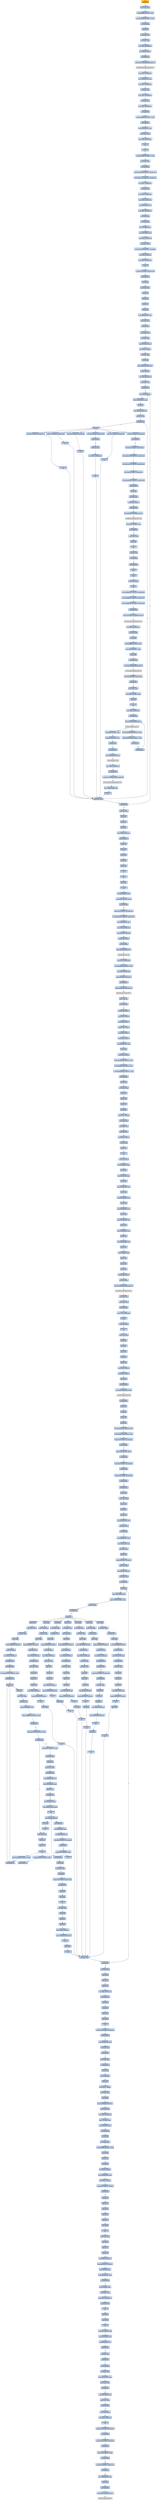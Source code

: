 digraph G {
node[shape=rectangle,style=filled,fillcolor=lightsteelblue,color=lightsteelblue]
bgcolor="transparent"
a0x00405424pushl_ebp[label="start\npushl %ebp",fillcolor="orange",color="lightgrey"];
a0x00405425movl_esp_ebp[label="0x00405425\nmovl %esp, %ebp"];
a0x00405427addl_0xfffffff0UINT8_esp[label="0x00405427\naddl $0xfffffff0<UINT8>, %esp"];
a0x0040542amovl_0x4053e4UINT32_eax[label="0x0040542a\nmovl $0x4053e4<UINT32>, %eax"];
a0x0040542fcall_0x00403808[label="0x0040542f\ncall 0x00403808"];
a0x00403808pushl_ebx[label="0x00403808\npushl %ebx"];
a0x00403809movl_eax_ebx[label="0x00403809\nmovl %eax, %ebx"];
a0x0040380bxorl_eax_eax[label="0x0040380b\nxorl %eax, %eax"];
a0x0040380dmovl_eax_0x00406084[label="0x0040380d\nmovl %eax, 0x00406084"];
a0x00403812pushl_0x0UINT8[label="0x00403812\npushl $0x0<UINT8>"];
a0x00403814call_0x00403744[label="0x00403814\ncall 0x00403744"];
a0x00403744jmp_GetModuleHandleA_kernel32_dll[label="0x00403744\njmp GetModuleHandleA@kernel32.dll"];
GetModuleHandleA_kernel32_dll[label="GetModuleHandleA@kernel32.dll",fillcolor="lightgrey",color="lightgrey"];
a0x00403819movl_eax_0x00407654[label="0x00403819\nmovl %eax, 0x00407654"];
a0x0040381emovl_0x00407654_eax[label="0x0040381e\nmovl 0x00407654, %eax"];
a0x00403823movl_eax_0x0040608c[label="0x00403823\nmovl %eax, 0x0040608c"];
a0x00403828xorl_eax_eax[label="0x00403828\nxorl %eax, %eax"];
a0x0040382amovl_eax_0x00406090[label="0x0040382a\nmovl %eax, 0x00406090"];
a0x0040382fxorl_eax_eax[label="0x0040382f\nxorl %eax, %eax"];
a0x00403831movl_eax_0x00406094[label="0x00403831\nmovl %eax, 0x00406094"];
a0x00403836call_0x004037fc[label="0x00403836\ncall 0x004037fc"];
a0x004037fcmovl_0x406088UINT32_eax[label="0x004037fc\nmovl $0x406088<UINT32>, %eax"];
a0x00403801call_0x0040352c[label="0x00403801\ncall 0x0040352c"];
a0x0040352cmovl_0x0040601c_edx[label="0x0040352c\nmovl 0x0040601c, %edx"];
a0x00403532movl_edx_eax_[label="0x00403532\nmovl %edx, (%eax)"];
a0x00403534movl_eax_0x0040601c[label="0x00403534\nmovl %eax, 0x0040601c"];
a0x00403539ret[label="0x00403539\nret"];
a0x00403806ret[label="0x00403806\nret"];
a0x0040383bmovl_0x406088UINT32_edx[label="0x0040383b\nmovl $0x406088<UINT32>, %edx"];
a0x00403840movl_ebx_eax[label="0x00403840\nmovl %ebx, %eax"];
a0x00403842call_0x00402e94[label="0x00403842\ncall 0x00402e94"];
a0x00402e94movl_0x401008UINT32_0x00407010[label="0x00402e94\nmovl $0x401008<UINT32>, 0x00407010"];
a0x00402e9emovl_0x401010UINT32_0x00407014[label="0x00402e9e\nmovl $0x401010<UINT32>, 0x00407014"];
a0x00402ea8movl_eax_0x0040762c[label="0x00402ea8\nmovl %eax, 0x0040762c"];
a0x00402eadxorl_eax_eax[label="0x00402ead\nxorl %eax, %eax"];
a0x00402eafmovl_eax_0x00407630[label="0x00402eaf\nmovl %eax, 0x00407630"];
a0x00402eb4movl_edx_0x00407634[label="0x00402eb4\nmovl %edx, 0x00407634"];
a0x00402ebamovl_0x4edx__eax[label="0x00402eba\nmovl 0x4(%edx), %eax"];
a0x00402ebdmovl_eax_0x00407020[label="0x00402ebd\nmovl %eax, 0x00407020"];
a0x00402ec2call_0x00402d80[label="0x00402ec2\ncall 0x00402d80"];
a0x00402d80xorl_edx_edx[label="0x00402d80\nxorl %edx, %edx"];
a0x00402d82leal__12ebp__eax[label="0x00402d82\nleal -12(%ebp), %eax"];
a0x00402d85movl_fs_edx__ecx[label="0x00402d85\nmovl %fs:(%edx), %ecx"];
a0x00402d88movl_eax_fs_edx_[label="0x00402d88\nmovl %eax, %fs:(%edx)"];
a0x00402d8bmovl_ecx_eax_[label="0x00402d8b\nmovl %ecx, (%eax)"];
a0x00402d8dmovl_0x402ce0UINT32_0x4eax_[label="0x00402d8d\nmovl $0x402ce0<UINT32>, 0x4(%eax)"];
a0x00402d94movl_ebp_0x8eax_[label="0x00402d94\nmovl %ebp, 0x8(%eax)"];
a0x00402d97movl_eax_0x00407628[label="0x00402d97\nmovl %eax, 0x00407628"];
a0x00402d9cret[label="0x00402d9c\nret"];
a0x00402ec7movb_0x0UINT8_0x00407028[label="0x00402ec7\nmovb $0x0<UINT8>, 0x00407028"];
a0x00402ececall_0x00402e2c[label="0x00402ece\ncall 0x00402e2c"];
a0x00402e2cpushl_ebp[label="0x00402e2c\npushl %ebp"];
a0x00402e2dmovl_esp_ebp[label="0x00402e2d\nmovl %esp, %ebp"];
a0x00402e2fpushl_ecx[label="0x00402e2f\npushl %ecx"];
a0x00402e30pushl_ebx[label="0x00402e30\npushl %ebx"];
a0x00402e31pushl_esi[label="0x00402e31\npushl %esi"];
a0x00402e32pushl_edi[label="0x00402e32\npushl %edi"];
a0x00402e33movl_0x0040762c_eax[label="0x00402e33\nmovl 0x0040762c, %eax"];
a0x00402e38testl_eax_eax[label="0x00402e38\ntestl %eax, %eax"];
a0x00402e3aje_0x00402e8d[label="0x00402e3a\nje 0x00402e8d"];
a0x00402e3cmovl_eax__edi[label="0x00402e3c\nmovl (%eax), %edi"];
a0x00402e3exorl_ebx_ebx[label="0x00402e3e\nxorl %ebx, %ebx"];
a0x00402e40movl_0x4eax__eax[label="0x00402e40\nmovl 0x4(%eax), %eax"];
a0x00402e43movl_eax__4ebp_[label="0x00402e43\nmovl %eax, -4(%ebp)"];
a0x00402e46xorl_eax_eax[label="0x00402e46\nxorl %eax, %eax"];
a0x00402e48pushl_ebp[label="0x00402e48\npushl %ebp"];
a0x00402e49pushl_0x402e79UINT32[label="0x00402e49\npushl $0x402e79<UINT32>"];
a0x00402e4epushl_fs_eax_[label="0x00402e4e\npushl %fs:(%eax)"];
a0x00402e51movl_esp_fs_eax_[label="0x00402e51\nmovl %esp, %fs:(%eax)"];
a0x00402e54cmpl_ebx_edi[label="0x00402e54\ncmpl %ebx, %edi"];
a0x00402e56jle_0x00402e6f[label="0x00402e56\njle 0x00402e6f"];
a0x00402e58movl__4ebp__eax[label="0x00402e58\nmovl -4(%ebp), %eax"];
a0x00402e5bmovl_eaxebx8__esi[label="0x00402e5b\nmovl (%eax,%ebx,8), %esi"];
a0x00402e5eincl_ebx[label="0x00402e5e\nincl %ebx"];
a0x00402e5fmovl_ebx_0x00407630[label="0x00402e5f\nmovl %ebx, 0x00407630"];
a0x00402e65testl_esi_esi[label="0x00402e65\ntestl %esi, %esi"];
a0x00402e67je_0x00402e6b[label="0x00402e67\nje 0x00402e6b"];
a0x00402e69call_esi[label="0x00402e69\ncall %esi"];
a0x0040387csubl_0x1UINT8_0x00407658[label="0x0040387c\nsubl $0x1<UINT8>, 0x00407658"];
a0x00403883ret[label="0x00403883\nret"];
a0x00402e6bcmpl_ebx_edi[label="0x00402e6b\ncmpl %ebx, %edi"];
a0x00402e6djg_0x00402e58[label="0x00402e6d\njg 0x00402e58"];
a0x0040367csubl_0x1UINT8_0x004075a8[label="0x0040367c\nsubl $0x1<UINT8>, 0x004075a8"];
a0x00403683jae_0x00403742[label="0x00403683\njae 0x00403742"];
a0x00403689movb_0x2UINT8_0x00406008[label="0x00403689\nmovb $0x2<UINT8>, 0x00406008"];
a0x00403690movl_0x401008UINT32_0x00407010[label="0x00403690\nmovl $0x401008<UINT32>, 0x00407010"];
a0x0040369amovl_0x401010UINT32_0x00407014[label="0x0040369a\nmovl $0x401010<UINT32>, 0x00407014"];
a0x004036a4movb_0x2UINT8_0x0040703a[label="0x004036a4\nmovb $0x2<UINT8>, 0x0040703a"];
a0x004036abmovl_0x4034c8UINT32_0x00407000[label="0x004036ab\nmovl $0x4034c8<UINT32>, 0x00407000"];
a0x004036b5call_0x00402844[label="0x004036b5\ncall 0x00402844"];
a0x00402844pushl_ebx[label="0x00402844\npushl %ebx"];
a0x00402845xorl_ebx_ebx[label="0x00402845\nxorl %ebx, %ebx"];
a0x00402847pushl_0x0UINT8[label="0x00402847\npushl $0x0<UINT8>"];
a0x00402849call_0x0040283c[label="0x00402849\ncall 0x0040283c"];
a0x0040283cjmp_GetKeyboardType_user32_dll[label="0x0040283c\njmp GetKeyboardType@user32.dll"];
GetKeyboardType_user32_dll[label="GetKeyboardType@user32.dll",fillcolor="lightgrey",color="lightgrey"];
a0x0040284ecmpl_0x7UINT8_eax[label="0x0040284e\ncmpl $0x7<UINT8>, %eax"];
a0x00402851jne_0x0040286f[label="0x00402851\njne 0x0040286f"];
a0x0040286fmovl_ebx_eax[label="0x0040286f\nmovl %ebx, %eax"];
a0x00402871popl_ebx[label="0x00402871\npopl %ebx"];
a0x00402872ret[label="0x00402872\nret"];
a0x004036batestb_al_al[label="0x004036ba\ntestb %al, %al"];
a0x004036bcje_0x004036c3[label="0x004036bc\nje 0x004036c3"];
a0x004036c3call_0x00402938[label="0x004036c3\ncall 0x00402938"];
a0x00402938fninit_[label="0x00402938\nfninit "];
a0x0040293afwait_[label="0x0040293a\nfwait "];
a0x0040293bfldcw_0x0040600c[label="0x0040293b\nfldcw 0x0040600c"];
a0x00402941ret[label="0x00402941\nret"];
a0x004036c8movw_0xffffd7b0UINT16_0x00407040[label="0x004036c8\nmovw $0xffffd7b0<UINT16>, 0x00407040"];
a0x004036d1movw_0xffffd7b0UINT16_0x0040720c[label="0x004036d1\nmovw $0xffffd7b0<UINT16>, 0x0040720c"];
a0x004036damovw_0xffffd7b0UINT16_0x004073d8[label="0x004036da\nmovw $0xffffd7b0<UINT16>, 0x004073d8"];
a0x004036e3call_0x00401048[label="0x004036e3\ncall 0x00401048"];
a0x00401048jmp_GetCommandLineA_kernel32_dll[label="0x00401048\njmp GetCommandLineA@kernel32.dll"];
GetCommandLineA_kernel32_dll[label="GetCommandLineA@kernel32.dll",fillcolor="lightgrey",color="lightgrey"];
a0x004036e8movl_eax_0x00407030[label="0x004036e8\nmovl %eax, 0x00407030"];
a0x004036edcall_0x00401098[label="0x004036ed\ncall 0x00401098"];
a0x00401098pushl_ebx[label="0x00401098\npushl %ebx"];
a0x00401099addl_0xffffffbcUINT8_esp[label="0x00401099\naddl $0xffffffbc<UINT8>, %esp"];
a0x0040109cmovl_0xaUINT32_ebx[label="0x0040109c\nmovl $0xa<UINT32>, %ebx"];
a0x004010a1pushl_esp[label="0x004010a1\npushl %esp"];
a0x004010a2call_0x00401060[label="0x004010a2\ncall 0x00401060"];
a0x00401060jmp_GetStartupInfoA_kernel32_dll[label="0x00401060\njmp GetStartupInfoA@kernel32.dll"];
GetStartupInfoA_kernel32_dll[label="GetStartupInfoA@kernel32.dll",fillcolor="lightgrey",color="lightgrey"];
a0x004010a7testb_0x1UINT8_0x2cesp_[label="0x004010a7\ntestb $0x1<UINT8>, 0x2c(%esp)"];
a0x004010acje_0x004010b3[label="0x004010ac\nje 0x004010b3"];
a0x004010b3movl_ebx_eax[label="0x004010b3\nmovl %ebx, %eax"];
a0x004010b5addl_0x44UINT8_esp[label="0x004010b5\naddl $0x44<UINT8>, %esp"];
a0x004010b8popl_ebx[label="0x004010b8\npopl %ebx"];
a0x004010b9ret[label="0x004010b9\nret"];
a0x004036f2movl_eax_0x0040702c[label="0x004036f2\nmovl %eax, 0x0040702c"];
a0x004036f7call_0x00401090[label="0x004036f7\ncall 0x00401090"];
a0x00401090jmp_GetVersion_kernel32_dll[label="0x00401090\njmp GetVersion@kernel32.dll"];
GetVersion_kernel32_dll[label="GetVersion@kernel32.dll",fillcolor="lightgrey",color="lightgrey"];
a0x004036fcandl_0x80000000UINT32_eax[label="0x004036fc\nandl $0x80000000<UINT32>, %eax"];
a0x00403701cmpl_0x80000000UINT32_eax[label="0x00403701\ncmpl $0x80000000<UINT32>, %eax"];
a0x00403706je_0x00403724[label="0x00403706\nje 0x00403724"];
a0x00403708call_0x00401090[label="0x00403708\ncall 0x00401090"];
a0x0040370dandl_0xffUINT32_eax[label="0x0040370d\nandl $0xff<UINT32>, %eax"];
a0x00403712cmpw_0x4UINT8_ax[label="0x00403712\ncmpw $0x4<UINT8>, %ax"];
a0x00403716ja_0x0040372e[label="0x00403716\nja 0x0040372e"];
a0x0040372ecall_0x004035ac[label="0x0040372e\ncall 0x004035ac"];
a0x004035acjmp_GetACP_kernel32_dll[label="0x004035ac\njmp GetACP@kernel32.dll"];
GetACP_kernel32_dll[label="GetACP@kernel32.dll",fillcolor="lightgrey",color="lightgrey"];
a0x00403733movl_eax_0x004075ac[label="0x00403733\nmovl %eax, 0x004075ac"];
a0x00403738call_0x00401088[label="0x00403738\ncall 0x00401088"];
a0x00401088jmp_GetCurrentThreadId_kernel32_dll[label="0x00401088\njmp GetCurrentThreadId@kernel32.dll"];
GetCurrentThreadId_kernel32_dll[label="GetCurrentThreadId@kernel32.dll",fillcolor="lightgrey",color="lightgrey"];
a0x0040373dmovl_eax_0x00407024[label="0x0040373d\nmovl %eax, 0x00407024"];
a0x00403742ret[label="0x00403742\nret"];
a0x004038b4subl_0x1UINT8_0x00407660[label="0x004038b4\nsubl $0x1<UINT8>, 0x00407660"];
a0x004038bbret[label="0x004038bb\nret"];
a0x00403a30subl_0x1UINT8_0x00407664[label="0x00403a30\nsubl $0x1<UINT8>, 0x00407664"];
a0x00403a37jae_0x00403a40[label="0x00403a37\njae 0x00403a40"];
a0x00403a39xorl_eax_eax[label="0x00403a39\nxorl %eax, %eax"];
a0x00403a3bmovl_eax_0x00407668[label="0x00403a3b\nmovl %eax, 0x00407668"];
a0x00403a40ret[label="0x00403a40\nret"];
a0x00403a74subl_0x1UINT8_0x0040766c[label="0x00403a74\nsubl $0x1<UINT8>, 0x0040766c"];
a0x00403a7bret[label="0x00403a7b\nret"];
a0x00403aacsubl_0x1UINT8_0x00407670[label="0x00403aac\nsubl $0x1<UINT8>, 0x00407670"];
a0x00403ab3ret[label="0x00403ab3\nret"];
a0x00402e6fxorl_eax_eax[label="0x00402e6f\nxorl %eax, %eax"];
a0x00402e71popl_edx[label="0x00402e71\npopl %edx"];
a0x00402e72popl_ecx[label="0x00402e72\npopl %ecx"];
a0x00402e73popl_ecx[label="0x00402e73\npopl %ecx"];
a0x00402e74movl_edx_fs_eax_[label="0x00402e74\nmovl %edx, %fs:(%eax)"];
a0x00402e77jmp_0x00402e8d[label="0x00402e77\njmp 0x00402e8d"];
a0x00402e8dpopl_edi[label="0x00402e8d\npopl %edi"];
a0x00402e8epopl_esi[label="0x00402e8e\npopl %esi"];
a0x00402e8fpopl_ebx[label="0x00402e8f\npopl %ebx"];
a0x00402e90popl_ecx[label="0x00402e90\npopl %ecx"];
a0x00402e91popl_ebp[label="0x00402e91\npopl %ebp"];
a0x00402e92ret[label="0x00402e92\nret"];
a0x00402ed3ret[label="0x00402ed3\nret"];
a0x00403847popl_ebx[label="0x00403847\npopl %ebx"];
a0x00403848ret[label="0x00403848\nret"];
a0x00405434movl_0x004060a0_eax[label="0x00405434\nmovl 0x004060a0, %eax"];
a0x00405439cmpl_0x0UINT8_eax_[label="0x00405439\ncmpl $0x0<UINT8>, (%eax)"];
a0x0040543cjne_0x0040548b[label="0x0040543c\njne 0x0040548b"];
a0x0040543emovl_0x3UINT32_0x00407674[label="0x0040543e\nmovl $0x3<UINT32>, 0x00407674"];
a0x00405448movl_0x403bdcUINT32_0x00407678[label="0x00405448\nmovl $0x403bdc<UINT32>, 0x00407678"];
a0x00405452movl_0x00407654_eax[label="0x00405452\nmovl 0x00407654, %eax"];
a0x00405457movl_eax_0x00407684[label="0x00405457\nmovl %eax, 0x00407684"];
a0x0040545cpushl_0x7f00UINT32[label="0x0040545c\npushl $0x7f00<UINT32>"];
a0x00405461pushl_0x0UINT8[label="0x00405461\npushl $0x0<UINT8>"];
a0x00405463call_0x00403964[label="0x00405463\ncall 0x00403964"];
a0x00403964jmp_LoadIconA_user32_dll[label="0x00403964\njmp LoadIconA@user32.dll"];
LoadIconA_user32_dll[label="LoadIconA@user32.dll",fillcolor="lightgrey",color="lightgrey"];
a0x00405468movl_eax_0x00407688[label="0x00405468\nmovl %eax, 0x00407688"];
a0x0040546dmovl_0x4054c0UINT32_eax[label="0x0040546d\nmovl $0x4054c0<UINT32>, %eax"];
a0x00405472movl_eax_0x00407698[label="0x00405472\nmovl %eax, 0x00407698"];
a0x00405477pushl_0x407674UINT32[label="0x00405477\npushl $0x407674<UINT32>"];
a0x0040547ccall_0x0040397c[label="0x0040547c\ncall 0x0040397c"];
a0x0040397cjmp_RegisterClassA_user32_dll[label="0x0040397c\njmp RegisterClassA@user32.dll"];
RegisterClassA_user32_dll[label="RegisterClassA@user32.dll",fillcolor="lightgrey",color="lightgrey"];
a0x00405481testw_ax_ax[label="0x00405481\ntestw %ax, %ax"];
a0x00405484jne_0x0040548b[label="0x00405484\njne 0x0040548b"];
a0x0040548bpushl_0x0UINT8[label="0x0040548b\npushl $0x0<UINT8>"];
a0x0040548dpushl_0x0UINT8[label="0x0040548d\npushl $0x0<UINT8>"];
a0x0040548fpushl_0x0UINT8[label="0x0040548f\npushl $0x0<UINT8>"];
a0x00405491pushl_0x0UINT8[label="0x00405491\npushl $0x0<UINT8>"];
a0x00405493pushl_0x0UINT8[label="0x00405493\npushl $0x0<UINT8>"];
a0x00405495pushl_0x0UINT8[label="0x00405495\npushl $0x0<UINT8>"];
a0x00405497movl_0x00407654_eax[label="0x00405497\nmovl 0x00407654, %eax"];
a0x0040549cpushl_eax[label="0x0040549c\npushl %eax"];
a0x0040549dpushl_0x0UINT8[label="0x0040549d\npushl $0x0<UINT8>"];
a0x0040549fmovl_0x4054d0UINT32_edx[label="0x0040549f\nmovl $0x4054d0<UINT32>, %edx"];
a0x004054a4movl_0x4054c0UINT32_eax[label="0x004054a4\nmovl $0x4054c0<UINT32>, %eax"];
a0x004054a9movl_0x80000000UINT32_ecx[label="0x004054a9\nmovl $0x80000000<UINT32>, %ecx"];
a0x004054aecall_0x00403994[label="0x004054ae\ncall 0x00403994"];
a0x00403994pushl_ebp[label="0x00403994\npushl %ebp"];
a0x00403995movl_esp_ebp[label="0x00403995\nmovl %esp, %ebp"];
a0x00403997pushl_ecx[label="0x00403997\npushl %ecx"];
a0x00403998pushl_ebx[label="0x00403998\npushl %ebx"];
a0x00403999pushl_esi[label="0x00403999\npushl %esi"];
a0x0040399apushl_edi[label="0x0040399a\npushl %edi"];
a0x0040399bmovl_ecx__4ebp_[label="0x0040399b\nmovl %ecx, -4(%ebp)"];
a0x0040399emovl_edx_edi[label="0x0040399e\nmovl %edx, %edi"];
a0x004039a0movl_eax_esi[label="0x004039a0\nmovl %eax, %esi"];
a0x004039a2call_0x00402708[label="0x004039a2\ncall 0x00402708"];
a0x00402708pushl_0x0UINT8[label="0x00402708\npushl $0x0<UINT8>"];
a0x0040270afnstcw_esp_[label="0x0040270a\nfnstcw (%esp)"];
a0x0040270dpopl_eax[label="0x0040270d\npopl %eax"];
a0x0040270eret[label="0x0040270e\nret"];
a0x004039a7movl_eax_ebx[label="0x004039a7\nmovl %eax, %ebx"];
a0x004039a9movl_0x8ebp__eax[label="0x004039a9\nmovl 0x8(%ebp), %eax"];
a0x004039acpushl_eax[label="0x004039ac\npushl %eax"];
a0x004039admovl_0xcebp__eax[label="0x004039ad\nmovl 0xc(%ebp), %eax"];
a0x004039b0pushl_eax[label="0x004039b0\npushl %eax"];
a0x004039b1movl_0x10ebp__eax[label="0x004039b1\nmovl 0x10(%ebp), %eax"];
a0x004039b4pushl_eax[label="0x004039b4\npushl %eax"];
a0x004039b5movl_0x14ebp__eax[label="0x004039b5\nmovl 0x14(%ebp), %eax"];
a0x004039b8pushl_eax[label="0x004039b8\npushl %eax"];
a0x004039b9movl_0x18ebp__eax[label="0x004039b9\nmovl 0x18(%ebp), %eax"];
a0x004039bcpushl_eax[label="0x004039bc\npushl %eax"];
a0x004039bdmovl_0x1cebp__eax[label="0x004039bd\nmovl 0x1c(%ebp), %eax"];
a0x004039c0pushl_eax[label="0x004039c0\npushl %eax"];
a0x004039c1movl_0x20ebp__eax[label="0x004039c1\nmovl 0x20(%ebp), %eax"];
a0x004039c4pushl_eax[label="0x004039c4\npushl %eax"];
a0x004039c5movl_0x24ebp__eax[label="0x004039c5\nmovl 0x24(%ebp), %eax"];
a0x004039c8pushl_eax[label="0x004039c8\npushl %eax"];
a0x004039c9movl__4ebp__eax[label="0x004039c9\nmovl -4(%ebp), %eax"];
a0x004039ccpushl_eax[label="0x004039cc\npushl %eax"];
a0x004039cdpushl_edi[label="0x004039cd\npushl %edi"];
a0x004039cepushl_esi[label="0x004039ce\npushl %esi"];
a0x004039cfpushl_0x0UINT8[label="0x004039cf\npushl $0x0<UINT8>"];
a0x004039d1call_0x0040398c[label="0x004039d1\ncall 0x0040398c"];
a0x0040398cjmp_CreateWindowExA_user32_dll[label="0x0040398c\njmp CreateWindowExA@user32.dll"];
CreateWindowExA_user32_dll[label="CreateWindowExA@user32.dll",fillcolor="lightgrey",color="lightgrey"];
a0x004039d6movl_eax_esi[label="0x004039d6\nmovl %eax, %esi"];
a0x004039d8movl_ebx_eax[label="0x004039d8\nmovl %ebx, %eax"];
a0x004039dacall_0x004026f8[label="0x004039da\ncall 0x004026f8"];
a0x004026f8movw_ax_0x0040600c[label="0x004026f8\nmovw %ax, 0x0040600c"];
a0x004026fefnclex_[label="0x004026fe\nfnclex "];
a0x00402700fldcw_0x0040600c[label="0x00402700\nfldcw 0x0040600c"];
a0x00402706ret[label="0x00402706\nret"];
a0x004039dfmovl_esi_eax[label="0x004039df\nmovl %esi, %eax"];
a0x004039e1popl_edi[label="0x004039e1\npopl %edi"];
a0x004039e2popl_esi[label="0x004039e2\npopl %esi"];
a0x004039e3popl_ebx[label="0x004039e3\npopl %ebx"];
a0x004039e4popl_ecx[label="0x004039e4\npopl %ecx"];
a0x004039e5popl_ebp[label="0x004039e5\npopl %ebp"];
a0x004039e6ret_0x20UINT16[label="0x004039e6\nret $0x20<UINT16>"];
a0x004054b3pushl_0x0UINT8[label="0x004054b3\npushl $0x0<UINT8>"];
a0x004054b5pushl_eax[label="0x004054b5\npushl %eax"];
a0x004054b6call_0x00403984[label="0x004054b6\ncall 0x00403984"];
a0x00403984jmp_ShowWindow_user32_dll[label="0x00403984\njmp ShowWindow@user32.dll"];
ShowWindow_user32_dll[label="ShowWindow@user32.dll",fillcolor="lightgrey",color="lightgrey"];
a0x004054bbcall_0x00402ff4[label="0x004054bb\ncall 0x00402ff4"];
a0x00402ff4pushl_ebx[label="0x00402ff4\npushl %ebx"];
a0x00402ff5pushl_esi[label="0x00402ff5\npushl %esi"];
a0x00402ff6pushl_edi[label="0x00402ff6\npushl %edi"];
a0x00402ff7pushl_ebp[label="0x00402ff7\npushl %ebp"];
a0x00402ff8movl_0x407624UINT32_ebx[label="0x00402ff8\nmovl $0x407624<UINT32>, %ebx"];
a0x00402ffdmovl_0x407034UINT32_edi[label="0x00402ffd\nmovl $0x407034<UINT32>, %edi"];
a0x00403002cmpb_0x0UINT8_0x28ebx_[label="0x00403002\ncmpb $0x0<UINT8>, 0x28(%ebx)"];
a0x00403006jne_0x0040301c[label="0x00403006\njne 0x0040301c"];
a0x00403008cmpl_0x0UINT8_edi_[label="0x00403008\ncmpl $0x0<UINT8>, (%edi)"];
a0x0040300bje_0x0040301c[label="0x0040300b\nje 0x0040301c"];
a0x0040301ccmpl_0x0UINT8_0x00406004[label="0x0040301c\ncmpl $0x0<UINT8>, 0x00406004"];
a0x00403023je_0x00403036[label="0x00403023\nje 0x00403036"];
a0x00403036cmpb_0x2UINT8_0x28ebx_[label="0x00403036\ncmpb $0x2<UINT8>, 0x28(%ebx)"];
a0x0040303ajne_0x0040304a[label="0x0040303a\njne 0x0040304a"];
a0x0040304acall_0x00402dc8[label="0x0040304a\ncall 0x00402dc8"];
a0x00402dc8pushl_ebp[label="0x00402dc8\npushl %ebp"];
a0x00402dc9movl_esp_ebp[label="0x00402dc9\nmovl %esp, %ebp"];
a0x00402dcbpushl_ebx[label="0x00402dcb\npushl %ebx"];
a0x00402dccpushl_esi[label="0x00402dcc\npushl %esi"];
a0x00402dcdpushl_edi[label="0x00402dcd\npushl %edi"];
a0x00402dcemovl_0x0040762c_eax[label="0x00402dce\nmovl 0x0040762c, %eax"];
a0x00402dd3testl_eax_eax[label="0x00402dd3\ntestl %eax, %eax"];
a0x00402dd5je_0x00402e25[label="0x00402dd5\nje 0x00402e25"];
a0x00402dd7movl_0x00407630_ebx[label="0x00402dd7\nmovl 0x00407630, %ebx"];
a0x00402dddmovl_0x4eax__edi[label="0x00402ddd\nmovl 0x4(%eax), %edi"];
a0x00402de0xorl_eax_eax[label="0x00402de0\nxorl %eax, %eax"];
a0x00402de2pushl_ebp[label="0x00402de2\npushl %ebp"];
a0x00402de3pushl_0x402e11UINT32[label="0x00402de3\npushl $0x402e11<UINT32>"];
a0x00402de8pushl_fs_eax_[label="0x00402de8\npushl %fs:(%eax)"];
a0x00402debmovl_esp_fs_eax_[label="0x00402deb\nmovl %esp, %fs:(%eax)"];
a0x00402deetestl_ebx_ebx[label="0x00402dee\ntestl %ebx, %ebx"];
a0x00402df0jle_0x00402e07[label="0x00402df0\njle 0x00402e07"];
a0x00402df2decl_ebx[label="0x00402df2\ndecl %ebx"];
a0x00402df3movl_ebx_0x00407630[label="0x00402df3\nmovl %ebx, 0x00407630"];
a0x00402df9movl_0x4ediebx8__esi[label="0x00402df9\nmovl 0x4(%edi,%ebx,8), %esi"];
a0x00402dfdtestl_esi_esi[label="0x00402dfd\ntestl %esi, %esi"];
a0x00402dffje_0x00402e03[label="0x00402dff\nje 0x00402e03"];
a0x00402e01call_esi[label="0x00402e01\ncall %esi"];
a0x004053bcpushl_ebp[label="0x004053bc\npushl %ebp"];
a0x004053bdmovl_esp_ebp[label="0x004053bd\nmovl %esp, %ebp"];
a0x004053bfxorl_eax_eax[label="0x004053bf\nxorl %eax, %eax"];
a0x004053c1pushl_ebp[label="0x004053c1\npushl %ebp"];
a0x004053c2pushl_0x4053dbUINT32[label="0x004053c2\npushl $0x4053db<UINT32>"];
a0x004053c7pushl_fs_eax_[label="0x004053c7\npushl %fs:(%eax)"];
a0x004053camovl_esp_fs_eax_[label="0x004053ca\nmovl %esp, %fs:(%eax)"];
a0x004053cdxorl_eax_eax[label="0x004053cd\nxorl %eax, %eax"];
a0x004053cfpopl_edx[label="0x004053cf\npopl %edx"];
a0x004053d0popl_ecx[label="0x004053d0\npopl %ecx"];
a0x004053d1popl_ecx[label="0x004053d1\npopl %ecx"];
a0x004053d2movl_edx_fs_eax_[label="0x004053d2\nmovl %edx, %fs:(%eax)"];
a0x004053d5pushl_0x4053e2UINT32[label="0x004053d5\npushl $0x4053e2<UINT32>"];
a0x004053daret[label="0x004053da\nret"];
a0x004053e2popl_ebp[label="0x004053e2\npopl %ebp"];
a0x004053e3ret[label="0x004053e3\nret"];
a0x00402e03testl_ebx_ebx[label="0x00402e03\ntestl %ebx, %ebx"];
a0x00402e05jg_0x00402df2[label="0x00402e05\njg 0x00402df2"];
a0x00403a7cpushl_ebp[label="0x00403a7c\npushl %ebp"];
a0x00403a7dmovl_esp_ebp[label="0x00403a7d\nmovl %esp, %ebp"];
a0x00403a7fxorl_eax_eax[label="0x00403a7f\nxorl %eax, %eax"];
a0x00403a81pushl_ebp[label="0x00403a81\npushl %ebp"];
a0x00403a82pushl_0x403aa1UINT32[label="0x00403a82\npushl $0x403aa1<UINT32>"];
a0x00403a87pushl_fs_eax_[label="0x00403a87\npushl %fs:(%eax)"];
a0x00403a8amovl_esp_fs_eax_[label="0x00403a8a\nmovl %esp, %fs:(%eax)"];
a0x00403a8dincl_0x00407670[label="0x00403a8d\nincl 0x00407670"];
a0x00403a93xorl_eax_eax[label="0x00403a93\nxorl %eax, %eax"];
a0x00403a95popl_edx[label="0x00403a95\npopl %edx"];
a0x00403a96popl_ecx[label="0x00403a96\npopl %ecx"];
a0x00403a97popl_ecx[label="0x00403a97\npopl %ecx"];
a0x00403a98movl_edx_fs_eax_[label="0x00403a98\nmovl %edx, %fs:(%eax)"];
a0x00403a9bpushl_0x403aa8UINT32[label="0x00403a9b\npushl $0x403aa8<UINT32>"];
a0x00403aa0ret[label="0x00403aa0\nret"];
a0x00403aa8popl_ebp[label="0x00403aa8\npopl %ebp"];
a0x00403aa9ret[label="0x00403aa9\nret"];
a0x00403a44pushl_ebp[label="0x00403a44\npushl %ebp"];
a0x00403a45movl_esp_ebp[label="0x00403a45\nmovl %esp, %ebp"];
a0x00403a47xorl_eax_eax[label="0x00403a47\nxorl %eax, %eax"];
a0x00403a49pushl_ebp[label="0x00403a49\npushl %ebp"];
a0x00403a4apushl_0x403a69UINT32[label="0x00403a4a\npushl $0x403a69<UINT32>"];
a0x00403a4fpushl_fs_eax_[label="0x00403a4f\npushl %fs:(%eax)"];
a0x00403a52movl_esp_fs_eax_[label="0x00403a52\nmovl %esp, %fs:(%eax)"];
a0x00403a55incl_0x0040766c[label="0x00403a55\nincl 0x0040766c"];
a0x00403a5bxorl_eax_eax[label="0x00403a5b\nxorl %eax, %eax"];
a0x00403a5dpopl_edx[label="0x00403a5d\npopl %edx"];
a0x00403a5epopl_ecx[label="0x00403a5e\npopl %ecx"];
a0x00403a5fpopl_ecx[label="0x00403a5f\npopl %ecx"];
a0x00403a60movl_edx_fs_eax_[label="0x00403a60\nmovl %edx, %fs:(%eax)"];
a0x00403a63pushl_0x403a70UINT32[label="0x00403a63\npushl $0x403a70<UINT32>"];
a0x00403a68ret[label="0x00403a68\nret"];
a0x00403a70popl_ebp[label="0x00403a70\npopl %ebp"];
a0x00403a71ret[label="0x00403a71\nret"];
a0x004039ecpushl_ebp[label="0x004039ec\npushl %ebp"];
a0x004039edmovl_esp_ebp[label="0x004039ed\nmovl %esp, %ebp"];
a0x004039efxorl_eax_eax[label="0x004039ef\nxorl %eax, %eax"];
a0x004039f1pushl_ebp[label="0x004039f1\npushl %ebp"];
a0x004039f2pushl_0x403a27UINT32[label="0x004039f2\npushl $0x403a27<UINT32>"];
a0x004039f7pushl_fs_eax_[label="0x004039f7\npushl %fs:(%eax)"];
a0x004039famovl_esp_fs_eax_[label="0x004039fa\nmovl %esp, %fs:(%eax)"];
a0x004039fdincl_0x00407664[label="0x004039fd\nincl 0x00407664"];
a0x00403a03jne_0x00403a19[label="0x00403a03\njne 0x00403a19"];
a0x00403a05cmpl_0x0UINT8_0x00407668[label="0x00403a05\ncmpl $0x0<UINT8>, 0x00407668"];
a0x00403a0cje_0x00403a19[label="0x00403a0c\nje 0x00403a19"];
a0x00403a19xorl_eax_eax[label="0x00403a19\nxorl %eax, %eax"];
a0x00403a1bpopl_edx[label="0x00403a1b\npopl %edx"];
a0x00403a1cpopl_ecx[label="0x00403a1c\npopl %ecx"];
a0x00403a1dpopl_ecx[label="0x00403a1d\npopl %ecx"];
a0x00403a1emovl_edx_fs_eax_[label="0x00403a1e\nmovl %edx, %fs:(%eax)"];
a0x00403a21pushl_0x403a2eUINT32[label="0x00403a21\npushl $0x403a2e<UINT32>"];
a0x00403a26ret[label="0x00403a26\nret"];
a0x00403a2epopl_ebp[label="0x00403a2e\npopl %ebp"];
a0x00403a2fret[label="0x00403a2f\nret"];
a0x00403884pushl_ebp[label="0x00403884\npushl %ebp"];
a0x00403885movl_esp_ebp[label="0x00403885\nmovl %esp, %ebp"];
a0x00403887xorl_eax_eax[label="0x00403887\nxorl %eax, %eax"];
a0x00403889pushl_ebp[label="0x00403889\npushl %ebp"];
a0x0040388apushl_0x4038a9UINT32[label="0x0040388a\npushl $0x4038a9<UINT32>"];
a0x0040388fpushl_fs_eax_[label="0x0040388f\npushl %fs:(%eax)"];
a0x00403892movl_esp_fs_eax_[label="0x00403892\nmovl %esp, %fs:(%eax)"];
a0x00403895incl_0x00407660[label="0x00403895\nincl 0x00407660"];
a0x0040389bxorl_eax_eax[label="0x0040389b\nxorl %eax, %eax"];
a0x0040389dpopl_edx[label="0x0040389d\npopl %edx"];
a0x0040389epopl_ecx[label="0x0040389e\npopl %ecx"];
a0x0040389fpopl_ecx[label="0x0040389f\npopl %ecx"];
a0x004038a0movl_edx_fs_eax_[label="0x004038a0\nmovl %edx, %fs:(%eax)"];
a0x004038a3pushl_0x4038b0UINT32[label="0x004038a3\npushl $0x4038b0<UINT32>"];
a0x004038a8ret[label="0x004038a8\nret"];
a0x004038b0popl_ebp[label="0x004038b0\npopl %ebp"];
a0x004038b1ret[label="0x004038b1\nret"];
a0x00403628pushl_ebp[label="0x00403628\npushl %ebp"];
a0x00403629movl_esp_ebp[label="0x00403629\nmovl %esp, %ebp"];
a0x0040362bxorl_eax_eax[label="0x0040362b\nxorl %eax, %eax"];
a0x0040362dpushl_ebp[label="0x0040362d\npushl %ebp"];
a0x0040362epushl_0x403672UINT32[label="0x0040362e\npushl $0x403672<UINT32>"];
a0x00403633pushl_fs_eax_[label="0x00403633\npushl %fs:(%eax)"];
a0x00403636movl_esp_fs_eax_[label="0x00403636\nmovl %esp, %fs:(%eax)"];
a0x00403639incl_0x004075a8[label="0x00403639\nincl 0x004075a8"];
a0x0040363fjne_0x00403664[label="0x0040363f\njne 0x00403664"];
a0x00403641movl_0x40703cUINT32_eax[label="0x00403641\nmovl $0x40703c<UINT32>, %eax"];
a0x00403646call_0x00402710[label="0x00403646\ncall 0x00402710"];
a0x00402710pushl_ebx[label="0x00402710\npushl %ebx"];
a0x00402711pushl_esi[label="0x00402711\npushl %esi"];
a0x00402712movl_eax_ebx[label="0x00402712\nmovl %eax, %ebx"];
a0x00402714xorl_esi_esi[label="0x00402714\nxorl %esi, %esi"];
a0x00402716movzwl_0x4ebx__eax[label="0x00402716\nmovzwl 0x4(%ebx), %eax"];
a0x0040271acmpw_0xffffd7b1UINT16_ax[label="0x0040271a\ncmpw $0xffffd7b1<UINT16>, %ax"];
a0x0040271ejb_0x0040274f[label="0x0040271e\njb 0x0040274f"];
a0x0040274fcmpl_0x40703cUINT32_ebx[label="0x0040274f\ncmpl $0x40703c<UINT32>, %ebx"];
a0x00402755je_0x00402761[label="0x00402755\nje 0x00402761"];
a0x00402761movl_esi_eax[label="0x00402761\nmovl %esi, %eax"];
a0x00402763popl_esi[label="0x00402763\npopl %esi"];
a0x00402764popl_ebx[label="0x00402764\npopl %ebx"];
a0x00402765ret[label="0x00402765\nret"];
a0x0040364bmovl_0x407208UINT32_eax[label="0x0040364b\nmovl $0x407208<UINT32>, %eax"];
a0x00403650call_0x00402710[label="0x00403650\ncall 0x00402710"];
a0x00402757movl_0x67UINT32_eax[label="0x00402757\nmovl $0x67<UINT32>, %eax"];
a0x0040275ccall_0x0040254c[label="0x0040275c\ncall 0x0040254c"];
a0x0040254cpushl_ebx[label="0x0040254c\npushl %ebx"];
a0x0040254dmovl_eax_ebx[label="0x0040254d\nmovl %eax, %ebx"];
a0x0040254fcall_0x004037bc[label="0x0040254f\ncall 0x004037bc"];
a0x004037bcmovb_0x00407650_cl[label="0x004037bc\nmovb 0x00407650, %cl"];
a0x004037c2movl_0x00406084_eax[label="0x004037c2\nmovl 0x00406084, %eax"];
a0x004037c7testb_cl_cl[label="0x004037c7\ntestb %cl, %cl"];
a0x004037c9jne_0x004037f1[label="0x004037c9\njne 0x004037f1"];
a0x004037cbmovl_fs_0x2c_edx[label="0x004037cb\nmovl %fs:0x2c, %edx"];
a0x004037d2movl_edxeax4__eax[label="0x004037d2\nmovl (%edx,%eax,4), %eax"];
a0x004037d5ret[label="0x004037d5\nret"];
a0x00402554movl_ebx_0x4eax_[label="0x00402554\nmovl %ebx, 0x4(%eax)"];
a0x00403672jmp_0x00402b6c[label="0x00403672\njmp 0x00402b6c"];
a0x00402b6cmovl_0x4esp__eax[label="0x00402b6c\nmovl 0x4(%esp), %eax"];
a0x00402b70movl_0x8esp__edx[label="0x00402b70\nmovl 0x8(%esp), %edx"];
a0x00402b74testl_0x6UINT32_0x4eax_[label="0x00402b74\ntestl $0x6<UINT32>, 0x4(%eax)"];
a0x00402b7bje_0x00402b9c[label="0x00402b7b\nje 0x00402b9c"];
a0x00402b9cmovl_0x1UINT32_eax[label="0x00402b9c\nmovl $0x1<UINT32>, %eax"];
a0x00402ba1ret[label="0x00402ba1\nret"];
a0x0040255apopl_ebx[label="0x0040255a\npopl %ebx"];
a0x0040255bret[label="0x0040255b\nret"];
a0x00403655movl_0x4073d4UINT32_eax[label="0x00403655\nmovl $0x4073d4<UINT32>, %eax"];
a0x0040365acall_0x00402710[label="0x0040365a\ncall 0x00402710"];
a0x0040365fcall_0x00401858[label="0x0040365f\ncall 0x00401858"];
a0x00401858pushl_ebp[label="0x00401858\npushl %ebp"];
a0x00401859movl_esp_ebp[label="0x00401859\nmovl %esp, %ebp"];
a0x0040185bpushl_ebx[label="0x0040185b\npushl %ebx"];
a0x0040185ccmpb_0x0UINT8_0x004075b0[label="0x0040185c\ncmpb $0x0<UINT8>, 0x004075b0"];
a0x00401863je_0x00401936[label="0x00401863\nje 0x00401936"];
a0x00401936popl_ebx[label="0x00401936\npopl %ebx"];
a0x00401937popl_ebp[label="0x00401937\npopl %ebp"];
a0x00401938ret[label="0x00401938\nret"];
a0x00403664xorl_eax_eax[label="0x00403664\nxorl %eax, %eax"];
a0x00403666popl_edx[label="0x00403666\npopl %edx"];
a0x00403667popl_ecx[label="0x00403667\npopl %ecx"];
a0x00403668popl_ecx[label="0x00403668\npopl %ecx"];
a0x00403669movl_edx_fs_eax_[label="0x00403669\nmovl %edx, %fs:(%eax)"];
a0x0040366cpushl_0x403679UINT32[label="0x0040366c\npushl $0x403679<UINT32>"];
a0x00403671ret[label="0x00403671\nret"];
a0x00403679popl_ebp[label="0x00403679\npopl %ebp"];
a0x0040367aret[label="0x0040367a\nret"];
a0x0040384cpushl_ebp[label="0x0040384c\npushl %ebp"];
a0x0040384dmovl_esp_ebp[label="0x0040384d\nmovl %esp, %ebp"];
a0x0040384fxorl_eax_eax[label="0x0040384f\nxorl %eax, %eax"];
a0x00403851pushl_ebp[label="0x00403851\npushl %ebp"];
a0x00403852pushl_0x403871UINT32[label="0x00403852\npushl $0x403871<UINT32>"];
a0x00403857pushl_fs_eax_[label="0x00403857\npushl %fs:(%eax)"];
a0x0040385amovl_esp_fs_eax_[label="0x0040385a\nmovl %esp, %fs:(%eax)"];
a0x0040385dincl_0x00407658[label="0x0040385d\nincl 0x00407658"];
a0x00403863xorl_eax_eax[label="0x00403863\nxorl %eax, %eax"];
a0x00403865popl_edx[label="0x00403865\npopl %edx"];
a0x00403866popl_ecx[label="0x00403866\npopl %ecx"];
a0x00403867popl_ecx[label="0x00403867\npopl %ecx"];
a0x00403868movl_edx_fs_eax_[label="0x00403868\nmovl %edx, %fs:(%eax)"];
a0x0040386bpushl_0x403878UINT32[label="0x0040386b\npushl $0x403878<UINT32>"];
a0x00403870ret[label="0x00403870\nret"];
a0x00403878popl_ebp[label="0x00403878\npopl %ebp"];
a0x00403879ret[label="0x00403879\nret"];
a0x00402e07xorl_eax_eax[label="0x00402e07\nxorl %eax, %eax"];
a0x00402e09popl_edx[label="0x00402e09\npopl %edx"];
a0x00402e0apopl_ecx[label="0x00402e0a\npopl %ecx"];
a0x00402e0bpopl_ecx[label="0x00402e0b\npopl %ecx"];
a0x00402e0cmovl_edx_fs_eax_[label="0x00402e0c\nmovl %edx, %fs:(%eax)"];
a0x00402e0fjmp_0x00402e25[label="0x00402e0f\njmp 0x00402e25"];
a0x00402e25popl_edi[label="0x00402e25\npopl %edi"];
a0x00402e26popl_esi[label="0x00402e26\npopl %esi"];
a0x00402e27popl_ebx[label="0x00402e27\npopl %ebx"];
a0x00402e28popl_ebp[label="0x00402e28\npopl %ebp"];
a0x00402e29ret[label="0x00402e29\nret"];
a0x0040304fcmpb_0x1UINT8_0x28ebx_[label="0x0040304f\ncmpb $0x1<UINT8>, 0x28(%ebx)"];
a0x00403053jbe_0x0040305e[label="0x00403053\njbe 0x0040305e"];
a0x0040305emovl_0x10ebx__edi[label="0x0040305e\nmovl 0x10(%ebx), %edi"];
a0x00403061testl_edi_edi[label="0x00403061\ntestl %edi, %edi"];
a0x00403063je_0x00403081[label="0x00403063\nje 0x00403081"];
a0x00403065movl_edi_eax[label="0x00403065\nmovl %edi, %eax"];
a0x00403067call_0x0040353c[label="0x00403067\ncall 0x0040353c"];
a0x0040353cpushl_ebp[label="0x0040353c\npushl %ebp"];
a0x0040353dmovl_esp_ebp[label="0x0040353d\nmovl %esp, %ebp"];
a0x0040353fpushl_ecx[label="0x0040353f\npushl %ecx"];
a0x00403540movl_eax__4ebp_[label="0x00403540\nmovl %eax, -4(%ebp)"];
a0x00403543xorl_edx_edx[label="0x00403543\nxorl %edx, %edx"];
a0x00403545pushl_ebp[label="0x00403545\npushl %ebp"];
a0x00403546pushl_0x4035a0UINT32[label="0x00403546\npushl $0x4035a0<UINT32>"];
a0x0040354bpushl_fs_edx_[label="0x0040354b\npushl %fs:(%edx)"];
a0x0040354emovl_esp_fs_edx_[label="0x0040354e\nmovl %esp, %fs:(%edx)"];
a0x00403551movl__4ebp__eax[label="0x00403551\nmovl -4(%ebp), %eax"];
a0x00403554movl_0x4eax__eax[label="0x00403554\nmovl 0x4(%eax), %eax"];
a0x00403557call_0x004034d0[label="0x00403557\ncall 0x004034d0"];
a0x004034d0pushl_ebp[label="0x004034d0\npushl %ebp"];
a0x004034d1movl_esp_ebp[label="0x004034d1\nmovl %esp, %ebp"];
a0x004034d3addl_0xfffffff8UINT8_esp[label="0x004034d3\naddl $0xfffffff8<UINT8>, %esp"];
a0x004034d6pushl_ebx[label="0x004034d6\npushl %ebx"];
a0x004034d7pushl_esi[label="0x004034d7\npushl %esi"];
a0x004034d8pushl_edi[label="0x004034d8\npushl %edi"];
a0x004034d9movl_eax__4ebp_[label="0x004034d9\nmovl %eax, -4(%ebp)"];
a0x004034dcmovl_0x00406020_eax[label="0x004034dc\nmovl 0x00406020, %eax"];
a0x004034e1movl_eax__8ebp_[label="0x004034e1\nmovl %eax, -8(%ebp)"];
a0x004034e4cmpl_0x0UINT8__8ebp_[label="0x004034e4\ncmpl $0x0<UINT8>, -8(%ebp)"];
a0x004034e8je_0x00403523[label="0x004034e8\nje 0x00403523"];
a0x00403523popl_edi[label="0x00403523\npopl %edi"];
a0x00403524popl_esi[label="0x00403524\npopl %esi"];
a0x00403525popl_ebx[label="0x00403525\npopl %ebx"];
a0x00403526popl_ecx[label="0x00403526\npopl %ecx"];
a0x00403527popl_ecx[label="0x00403527\npopl %ecx"];
a0x00403528popl_ebp[label="0x00403528\npopl %ebp"];
a0x00403529ret[label="0x00403529\nret"];
a0x0040355cxorl_eax_eax[label="0x0040355c\nxorl %eax, %eax"];
a0x0040355epopl_edx[label="0x0040355e\npopl %edx"];
a0x0040355fpopl_ecx[label="0x0040355f\npopl %ecx"];
a0x00403560popl_ecx[label="0x00403560\npopl %ecx"];
a0x00403561movl_edx_fs_eax_[label="0x00403561\nmovl %edx, %fs:(%eax)"];
a0x00403564pushl_0x4035a7UINT32[label="0x00403564\npushl $0x4035a7<UINT32>"];
a0x00403569movl__4ebp__eax[label="0x00403569\nmovl -4(%ebp), %eax"];
a0x0040356ccmpl_0x0040601c_eax[label="0x0040356c\ncmpl 0x0040601c, %eax"];
a0x00403572jne_0x00403580[label="0x00403572\njne 0x00403580"];
a0x00403574movl__4ebp__eax[label="0x00403574\nmovl -4(%ebp), %eax"];
a0x00403577movl_eax__eax[label="0x00403577\nmovl (%eax), %eax"];
a0x00403579movl_eax_0x0040601c[label="0x00403579\nmovl %eax, 0x0040601c"];
a0x0040357ejmp_0x0040359f[label="0x0040357e\njmp 0x0040359f"];
a0x0040359fret[label="0x0040359f\nret"];
a0x004035a7popl_ecx[label="0x004035a7\npopl %ecx"];
a0x004035a8popl_ebp[label="0x004035a8\npopl %ebp"];
a0x004035a9ret[label="0x004035a9\nret"];
a0x0040306cmovl_0x10ebx__ebp[label="0x0040306c\nmovl 0x10(%ebx), %ebp"];
a0x0040306fmovl_0x10ebp__esi[label="0x0040306f\nmovl 0x10(%ebp), %esi"];
a0x00403072cmpl_0x4ebp__esi[label="0x00403072\ncmpl 0x4(%ebp), %esi"];
a0x00403075je_0x00403081[label="0x00403075\nje 0x00403081"];
a0x00403077testl_esi_esi[label="0x00403077\ntestl %esi, %esi"];
a0x00403079je_0x00403081[label="0x00403079\nje 0x00403081"];
a0x00403081call_0x00402da0[label="0x00403081\ncall 0x00402da0"];
a0x00402da0xorl_edx_edx[label="0x00402da0\nxorl %edx, %edx"];
a0x00402da2movl_0x00407628_eax[label="0x00402da2\nmovl 0x00407628, %eax"];
a0x00402da7testl_eax_eax[label="0x00402da7\ntestl %eax, %eax"];
a0x00402da9je_0x00402dc7[label="0x00402da9\nje 0x00402dc7"];
a0x00402dabmovl_fs_edx__ecx[label="0x00402dab\nmovl %fs:(%edx), %ecx"];
a0x00402daecmpl_ecx_eax[label="0x00402dae\ncmpl %ecx, %eax"];
a0x00402db0jne_0x00402dba[label="0x00402db0\njne 0x00402dba"];
a0x00402db2movl_eax__eax[label="0x00402db2\nmovl (%eax), %eax"];
a0x00402db4movl_eax_fs_edx_[label="0x00402db4\nmovl %eax, %fs:(%edx)"];
a0x00402db7ret[label="0x00402db7\nret"];
a0x00403086cmpb_0x1UINT8_0x28ebx_[label="0x00403086\ncmpb $0x1<UINT8>, 0x28(%ebx)"];
a0x0040308ajne_0x0040308f[label="0x0040308a\njne 0x0040308f"];
a0x0040308fcmpb_0x0UINT8_0x28ebx_[label="0x0040308f\ncmpb $0x0<UINT8>, 0x28(%ebx)"];
a0x00403093je_0x0040309a[label="0x00403093\nje 0x0040309a"];
a0x0040309acmpl_0x0UINT8_ebx_[label="0x0040309a\ncmpl $0x0<UINT8>, (%ebx)"];
a0x0040309djne_0x004030b9[label="0x0040309d\njne 0x004030b9"];
a0x0040309fcmpl_0x0UINT8_0x00407018[label="0x0040309f\ncmpl $0x0<UINT8>, 0x00407018"];
a0x004030a6je_0x004030ae[label="0x004030a6\nje 0x004030ae"];
a0x004030aemovl_0x00406000_eax[label="0x004030ae\nmovl 0x00406000, %eax"];
a0x004030b3pushl_eax[label="0x004030b3\npushl %eax"];
a0x004030b4call_0x00401030[label="0x004030b4\ncall 0x00401030"];
a0x00401030jmp_ExitProcess_kernel32_dll[label="0x00401030\njmp ExitProcess@kernel32.dll"];
ExitProcess_kernel32_dll[label="ExitProcess@kernel32.dll",fillcolor="lightgrey",color="lightgrey"];
a0x00405424pushl_ebp -> a0x00405425movl_esp_ebp [color="#000000"];
a0x00405425movl_esp_ebp -> a0x00405427addl_0xfffffff0UINT8_esp [color="#000000"];
a0x00405427addl_0xfffffff0UINT8_esp -> a0x0040542amovl_0x4053e4UINT32_eax [color="#000000"];
a0x0040542amovl_0x4053e4UINT32_eax -> a0x0040542fcall_0x00403808 [color="#000000"];
a0x0040542fcall_0x00403808 -> a0x00403808pushl_ebx [color="#000000"];
a0x00403808pushl_ebx -> a0x00403809movl_eax_ebx [color="#000000"];
a0x00403809movl_eax_ebx -> a0x0040380bxorl_eax_eax [color="#000000"];
a0x0040380bxorl_eax_eax -> a0x0040380dmovl_eax_0x00406084 [color="#000000"];
a0x0040380dmovl_eax_0x00406084 -> a0x00403812pushl_0x0UINT8 [color="#000000"];
a0x00403812pushl_0x0UINT8 -> a0x00403814call_0x00403744 [color="#000000"];
a0x00403814call_0x00403744 -> a0x00403744jmp_GetModuleHandleA_kernel32_dll [color="#000000"];
a0x00403744jmp_GetModuleHandleA_kernel32_dll -> GetModuleHandleA_kernel32_dll [color="#000000"];
GetModuleHandleA_kernel32_dll -> a0x00403819movl_eax_0x00407654 [color="#000000"];
a0x00403819movl_eax_0x00407654 -> a0x0040381emovl_0x00407654_eax [color="#000000"];
a0x0040381emovl_0x00407654_eax -> a0x00403823movl_eax_0x0040608c [color="#000000"];
a0x00403823movl_eax_0x0040608c -> a0x00403828xorl_eax_eax [color="#000000"];
a0x00403828xorl_eax_eax -> a0x0040382amovl_eax_0x00406090 [color="#000000"];
a0x0040382amovl_eax_0x00406090 -> a0x0040382fxorl_eax_eax [color="#000000"];
a0x0040382fxorl_eax_eax -> a0x00403831movl_eax_0x00406094 [color="#000000"];
a0x00403831movl_eax_0x00406094 -> a0x00403836call_0x004037fc [color="#000000"];
a0x00403836call_0x004037fc -> a0x004037fcmovl_0x406088UINT32_eax [color="#000000"];
a0x004037fcmovl_0x406088UINT32_eax -> a0x00403801call_0x0040352c [color="#000000"];
a0x00403801call_0x0040352c -> a0x0040352cmovl_0x0040601c_edx [color="#000000"];
a0x0040352cmovl_0x0040601c_edx -> a0x00403532movl_edx_eax_ [color="#000000"];
a0x00403532movl_edx_eax_ -> a0x00403534movl_eax_0x0040601c [color="#000000"];
a0x00403534movl_eax_0x0040601c -> a0x00403539ret [color="#000000"];
a0x00403539ret -> a0x00403806ret [color="#000000"];
a0x00403806ret -> a0x0040383bmovl_0x406088UINT32_edx [color="#000000"];
a0x0040383bmovl_0x406088UINT32_edx -> a0x00403840movl_ebx_eax [color="#000000"];
a0x00403840movl_ebx_eax -> a0x00403842call_0x00402e94 [color="#000000"];
a0x00403842call_0x00402e94 -> a0x00402e94movl_0x401008UINT32_0x00407010 [color="#000000"];
a0x00402e94movl_0x401008UINT32_0x00407010 -> a0x00402e9emovl_0x401010UINT32_0x00407014 [color="#000000"];
a0x00402e9emovl_0x401010UINT32_0x00407014 -> a0x00402ea8movl_eax_0x0040762c [color="#000000"];
a0x00402ea8movl_eax_0x0040762c -> a0x00402eadxorl_eax_eax [color="#000000"];
a0x00402eadxorl_eax_eax -> a0x00402eafmovl_eax_0x00407630 [color="#000000"];
a0x00402eafmovl_eax_0x00407630 -> a0x00402eb4movl_edx_0x00407634 [color="#000000"];
a0x00402eb4movl_edx_0x00407634 -> a0x00402ebamovl_0x4edx__eax [color="#000000"];
a0x00402ebamovl_0x4edx__eax -> a0x00402ebdmovl_eax_0x00407020 [color="#000000"];
a0x00402ebdmovl_eax_0x00407020 -> a0x00402ec2call_0x00402d80 [color="#000000"];
a0x00402ec2call_0x00402d80 -> a0x00402d80xorl_edx_edx [color="#000000"];
a0x00402d80xorl_edx_edx -> a0x00402d82leal__12ebp__eax [color="#000000"];
a0x00402d82leal__12ebp__eax -> a0x00402d85movl_fs_edx__ecx [color="#000000"];
a0x00402d85movl_fs_edx__ecx -> a0x00402d88movl_eax_fs_edx_ [color="#000000"];
a0x00402d88movl_eax_fs_edx_ -> a0x00402d8bmovl_ecx_eax_ [color="#000000"];
a0x00402d8bmovl_ecx_eax_ -> a0x00402d8dmovl_0x402ce0UINT32_0x4eax_ [color="#000000"];
a0x00402d8dmovl_0x402ce0UINT32_0x4eax_ -> a0x00402d94movl_ebp_0x8eax_ [color="#000000"];
a0x00402d94movl_ebp_0x8eax_ -> a0x00402d97movl_eax_0x00407628 [color="#000000"];
a0x00402d97movl_eax_0x00407628 -> a0x00402d9cret [color="#000000"];
a0x00402d9cret -> a0x00402ec7movb_0x0UINT8_0x00407028 [color="#000000"];
a0x00402ec7movb_0x0UINT8_0x00407028 -> a0x00402ececall_0x00402e2c [color="#000000"];
a0x00402ececall_0x00402e2c -> a0x00402e2cpushl_ebp [color="#000000"];
a0x00402e2cpushl_ebp -> a0x00402e2dmovl_esp_ebp [color="#000000"];
a0x00402e2dmovl_esp_ebp -> a0x00402e2fpushl_ecx [color="#000000"];
a0x00402e2fpushl_ecx -> a0x00402e30pushl_ebx [color="#000000"];
a0x00402e30pushl_ebx -> a0x00402e31pushl_esi [color="#000000"];
a0x00402e31pushl_esi -> a0x00402e32pushl_edi [color="#000000"];
a0x00402e32pushl_edi -> a0x00402e33movl_0x0040762c_eax [color="#000000"];
a0x00402e33movl_0x0040762c_eax -> a0x00402e38testl_eax_eax [color="#000000"];
a0x00402e38testl_eax_eax -> a0x00402e3aje_0x00402e8d [color="#000000"];
a0x00402e3aje_0x00402e8d -> a0x00402e3cmovl_eax__edi [color="#000000",label="F"];
a0x00402e3cmovl_eax__edi -> a0x00402e3exorl_ebx_ebx [color="#000000"];
a0x00402e3exorl_ebx_ebx -> a0x00402e40movl_0x4eax__eax [color="#000000"];
a0x00402e40movl_0x4eax__eax -> a0x00402e43movl_eax__4ebp_ [color="#000000"];
a0x00402e43movl_eax__4ebp_ -> a0x00402e46xorl_eax_eax [color="#000000"];
a0x00402e46xorl_eax_eax -> a0x00402e48pushl_ebp [color="#000000"];
a0x00402e48pushl_ebp -> a0x00402e49pushl_0x402e79UINT32 [color="#000000"];
a0x00402e49pushl_0x402e79UINT32 -> a0x00402e4epushl_fs_eax_ [color="#000000"];
a0x00402e4epushl_fs_eax_ -> a0x00402e51movl_esp_fs_eax_ [color="#000000"];
a0x00402e51movl_esp_fs_eax_ -> a0x00402e54cmpl_ebx_edi [color="#000000"];
a0x00402e54cmpl_ebx_edi -> a0x00402e56jle_0x00402e6f [color="#000000"];
a0x00402e56jle_0x00402e6f -> a0x00402e58movl__4ebp__eax [color="#000000",label="F"];
a0x00402e58movl__4ebp__eax -> a0x00402e5bmovl_eaxebx8__esi [color="#000000"];
a0x00402e5bmovl_eaxebx8__esi -> a0x00402e5eincl_ebx [color="#000000"];
a0x00402e5eincl_ebx -> a0x00402e5fmovl_ebx_0x00407630 [color="#000000"];
a0x00402e5fmovl_ebx_0x00407630 -> a0x00402e65testl_esi_esi [color="#000000"];
a0x00402e65testl_esi_esi -> a0x00402e67je_0x00402e6b [color="#000000"];
a0x00402e67je_0x00402e6b -> a0x00402e69call_esi [color="#000000",label="F"];
a0x00402e69call_esi -> a0x0040387csubl_0x1UINT8_0x00407658 [color="#000000"];
a0x0040387csubl_0x1UINT8_0x00407658 -> a0x00403883ret [color="#000000"];
a0x00403883ret -> a0x00402e6bcmpl_ebx_edi [color="#000000"];
a0x00402e6bcmpl_ebx_edi -> a0x00402e6djg_0x00402e58 [color="#000000"];
a0x00402e6djg_0x00402e58 -> a0x00402e58movl__4ebp__eax [color="#000000",label="T"];
a0x00402e69call_esi -> a0x0040367csubl_0x1UINT8_0x004075a8 [color="#000000"];
a0x0040367csubl_0x1UINT8_0x004075a8 -> a0x00403683jae_0x00403742 [color="#000000"];
a0x00403683jae_0x00403742 -> a0x00403689movb_0x2UINT8_0x00406008 [color="#000000",label="F"];
a0x00403689movb_0x2UINT8_0x00406008 -> a0x00403690movl_0x401008UINT32_0x00407010 [color="#000000"];
a0x00403690movl_0x401008UINT32_0x00407010 -> a0x0040369amovl_0x401010UINT32_0x00407014 [color="#000000"];
a0x0040369amovl_0x401010UINT32_0x00407014 -> a0x004036a4movb_0x2UINT8_0x0040703a [color="#000000"];
a0x004036a4movb_0x2UINT8_0x0040703a -> a0x004036abmovl_0x4034c8UINT32_0x00407000 [color="#000000"];
a0x004036abmovl_0x4034c8UINT32_0x00407000 -> a0x004036b5call_0x00402844 [color="#000000"];
a0x004036b5call_0x00402844 -> a0x00402844pushl_ebx [color="#000000"];
a0x00402844pushl_ebx -> a0x00402845xorl_ebx_ebx [color="#000000"];
a0x00402845xorl_ebx_ebx -> a0x00402847pushl_0x0UINT8 [color="#000000"];
a0x00402847pushl_0x0UINT8 -> a0x00402849call_0x0040283c [color="#000000"];
a0x00402849call_0x0040283c -> a0x0040283cjmp_GetKeyboardType_user32_dll [color="#000000"];
a0x0040283cjmp_GetKeyboardType_user32_dll -> GetKeyboardType_user32_dll [color="#000000"];
GetKeyboardType_user32_dll -> a0x0040284ecmpl_0x7UINT8_eax [color="#000000"];
a0x0040284ecmpl_0x7UINT8_eax -> a0x00402851jne_0x0040286f [color="#000000"];
a0x00402851jne_0x0040286f -> a0x0040286fmovl_ebx_eax [color="#000000",label="T"];
a0x0040286fmovl_ebx_eax -> a0x00402871popl_ebx [color="#000000"];
a0x00402871popl_ebx -> a0x00402872ret [color="#000000"];
a0x00402872ret -> a0x004036batestb_al_al [color="#000000"];
a0x004036batestb_al_al -> a0x004036bcje_0x004036c3 [color="#000000"];
a0x004036bcje_0x004036c3 -> a0x004036c3call_0x00402938 [color="#000000",label="T"];
a0x004036c3call_0x00402938 -> a0x00402938fninit_ [color="#000000"];
a0x00402938fninit_ -> a0x0040293afwait_ [color="#000000"];
a0x0040293afwait_ -> a0x0040293bfldcw_0x0040600c [color="#000000"];
a0x0040293bfldcw_0x0040600c -> a0x00402941ret [color="#000000"];
a0x00402941ret -> a0x004036c8movw_0xffffd7b0UINT16_0x00407040 [color="#000000"];
a0x004036c8movw_0xffffd7b0UINT16_0x00407040 -> a0x004036d1movw_0xffffd7b0UINT16_0x0040720c [color="#000000"];
a0x004036d1movw_0xffffd7b0UINT16_0x0040720c -> a0x004036damovw_0xffffd7b0UINT16_0x004073d8 [color="#000000"];
a0x004036damovw_0xffffd7b0UINT16_0x004073d8 -> a0x004036e3call_0x00401048 [color="#000000"];
a0x004036e3call_0x00401048 -> a0x00401048jmp_GetCommandLineA_kernel32_dll [color="#000000"];
a0x00401048jmp_GetCommandLineA_kernel32_dll -> GetCommandLineA_kernel32_dll [color="#000000"];
GetCommandLineA_kernel32_dll -> a0x004036e8movl_eax_0x00407030 [color="#000000"];
a0x004036e8movl_eax_0x00407030 -> a0x004036edcall_0x00401098 [color="#000000"];
a0x004036edcall_0x00401098 -> a0x00401098pushl_ebx [color="#000000"];
a0x00401098pushl_ebx -> a0x00401099addl_0xffffffbcUINT8_esp [color="#000000"];
a0x00401099addl_0xffffffbcUINT8_esp -> a0x0040109cmovl_0xaUINT32_ebx [color="#000000"];
a0x0040109cmovl_0xaUINT32_ebx -> a0x004010a1pushl_esp [color="#000000"];
a0x004010a1pushl_esp -> a0x004010a2call_0x00401060 [color="#000000"];
a0x004010a2call_0x00401060 -> a0x00401060jmp_GetStartupInfoA_kernel32_dll [color="#000000"];
a0x00401060jmp_GetStartupInfoA_kernel32_dll -> GetStartupInfoA_kernel32_dll [color="#000000"];
GetStartupInfoA_kernel32_dll -> a0x004010a7testb_0x1UINT8_0x2cesp_ [color="#000000"];
a0x004010a7testb_0x1UINT8_0x2cesp_ -> a0x004010acje_0x004010b3 [color="#000000"];
a0x004010acje_0x004010b3 -> a0x004010b3movl_ebx_eax [color="#000000",label="T"];
a0x004010b3movl_ebx_eax -> a0x004010b5addl_0x44UINT8_esp [color="#000000"];
a0x004010b5addl_0x44UINT8_esp -> a0x004010b8popl_ebx [color="#000000"];
a0x004010b8popl_ebx -> a0x004010b9ret [color="#000000"];
a0x004010b9ret -> a0x004036f2movl_eax_0x0040702c [color="#000000"];
a0x004036f2movl_eax_0x0040702c -> a0x004036f7call_0x00401090 [color="#000000"];
a0x004036f7call_0x00401090 -> a0x00401090jmp_GetVersion_kernel32_dll [color="#000000"];
a0x00401090jmp_GetVersion_kernel32_dll -> GetVersion_kernel32_dll [color="#000000"];
GetVersion_kernel32_dll -> a0x004036fcandl_0x80000000UINT32_eax [color="#000000"];
a0x004036fcandl_0x80000000UINT32_eax -> a0x00403701cmpl_0x80000000UINT32_eax [color="#000000"];
a0x00403701cmpl_0x80000000UINT32_eax -> a0x00403706je_0x00403724 [color="#000000"];
a0x00403706je_0x00403724 -> a0x00403708call_0x00401090 [color="#000000",label="F"];
a0x00403708call_0x00401090 -> a0x00401090jmp_GetVersion_kernel32_dll [color="#000000"];
GetVersion_kernel32_dll -> a0x0040370dandl_0xffUINT32_eax [color="#000000"];
a0x0040370dandl_0xffUINT32_eax -> a0x00403712cmpw_0x4UINT8_ax [color="#000000"];
a0x00403712cmpw_0x4UINT8_ax -> a0x00403716ja_0x0040372e [color="#000000"];
a0x00403716ja_0x0040372e -> a0x0040372ecall_0x004035ac [color="#000000",label="T"];
a0x0040372ecall_0x004035ac -> a0x004035acjmp_GetACP_kernel32_dll [color="#000000"];
a0x004035acjmp_GetACP_kernel32_dll -> GetACP_kernel32_dll [color="#000000"];
GetACP_kernel32_dll -> a0x00403733movl_eax_0x004075ac [color="#000000"];
a0x00403733movl_eax_0x004075ac -> a0x00403738call_0x00401088 [color="#000000"];
a0x00403738call_0x00401088 -> a0x00401088jmp_GetCurrentThreadId_kernel32_dll [color="#000000"];
a0x00401088jmp_GetCurrentThreadId_kernel32_dll -> GetCurrentThreadId_kernel32_dll [color="#000000"];
GetCurrentThreadId_kernel32_dll -> a0x0040373dmovl_eax_0x00407024 [color="#000000"];
a0x0040373dmovl_eax_0x00407024 -> a0x00403742ret [color="#000000"];
a0x00403742ret -> a0x00402e6bcmpl_ebx_edi [color="#000000"];
a0x00402e69call_esi -> a0x004038b4subl_0x1UINT8_0x00407660 [color="#000000"];
a0x004038b4subl_0x1UINT8_0x00407660 -> a0x004038bbret [color="#000000"];
a0x004038bbret -> a0x00402e6bcmpl_ebx_edi [color="#000000"];
a0x00402e69call_esi -> a0x00403a30subl_0x1UINT8_0x00407664 [color="#000000"];
a0x00403a30subl_0x1UINT8_0x00407664 -> a0x00403a37jae_0x00403a40 [color="#000000"];
a0x00403a37jae_0x00403a40 -> a0x00403a39xorl_eax_eax [color="#000000",label="F"];
a0x00403a39xorl_eax_eax -> a0x00403a3bmovl_eax_0x00407668 [color="#000000"];
a0x00403a3bmovl_eax_0x00407668 -> a0x00403a40ret [color="#000000"];
a0x00403a40ret -> a0x00402e6bcmpl_ebx_edi [color="#000000"];
a0x00402e69call_esi -> a0x00403a74subl_0x1UINT8_0x0040766c [color="#000000"];
a0x00403a74subl_0x1UINT8_0x0040766c -> a0x00403a7bret [color="#000000"];
a0x00403a7bret -> a0x00402e6bcmpl_ebx_edi [color="#000000"];
a0x00402e69call_esi -> a0x00403aacsubl_0x1UINT8_0x00407670 [color="#000000"];
a0x00403aacsubl_0x1UINT8_0x00407670 -> a0x00403ab3ret [color="#000000"];
a0x00403ab3ret -> a0x00402e6bcmpl_ebx_edi [color="#000000"];
a0x00402e67je_0x00402e6b -> a0x00402e6bcmpl_ebx_edi [color="#000000",label="T"];
a0x00402e6djg_0x00402e58 -> a0x00402e6fxorl_eax_eax [color="#000000",label="F"];
a0x00402e6fxorl_eax_eax -> a0x00402e71popl_edx [color="#000000"];
a0x00402e71popl_edx -> a0x00402e72popl_ecx [color="#000000"];
a0x00402e72popl_ecx -> a0x00402e73popl_ecx [color="#000000"];
a0x00402e73popl_ecx -> a0x00402e74movl_edx_fs_eax_ [color="#000000"];
a0x00402e74movl_edx_fs_eax_ -> a0x00402e77jmp_0x00402e8d [color="#000000"];
a0x00402e77jmp_0x00402e8d -> a0x00402e8dpopl_edi [color="#000000"];
a0x00402e8dpopl_edi -> a0x00402e8epopl_esi [color="#000000"];
a0x00402e8epopl_esi -> a0x00402e8fpopl_ebx [color="#000000"];
a0x00402e8fpopl_ebx -> a0x00402e90popl_ecx [color="#000000"];
a0x00402e90popl_ecx -> a0x00402e91popl_ebp [color="#000000"];
a0x00402e91popl_ebp -> a0x00402e92ret [color="#000000"];
a0x00402e92ret -> a0x00402ed3ret [color="#000000"];
a0x00402ed3ret -> a0x00403847popl_ebx [color="#000000"];
a0x00403847popl_ebx -> a0x00403848ret [color="#000000"];
a0x00403848ret -> a0x00405434movl_0x004060a0_eax [color="#000000"];
a0x00405434movl_0x004060a0_eax -> a0x00405439cmpl_0x0UINT8_eax_ [color="#000000"];
a0x00405439cmpl_0x0UINT8_eax_ -> a0x0040543cjne_0x0040548b [color="#000000"];
a0x0040543cjne_0x0040548b -> a0x0040543emovl_0x3UINT32_0x00407674 [color="#000000",label="F"];
a0x0040543emovl_0x3UINT32_0x00407674 -> a0x00405448movl_0x403bdcUINT32_0x00407678 [color="#000000"];
a0x00405448movl_0x403bdcUINT32_0x00407678 -> a0x00405452movl_0x00407654_eax [color="#000000"];
a0x00405452movl_0x00407654_eax -> a0x00405457movl_eax_0x00407684 [color="#000000"];
a0x00405457movl_eax_0x00407684 -> a0x0040545cpushl_0x7f00UINT32 [color="#000000"];
a0x0040545cpushl_0x7f00UINT32 -> a0x00405461pushl_0x0UINT8 [color="#000000"];
a0x00405461pushl_0x0UINT8 -> a0x00405463call_0x00403964 [color="#000000"];
a0x00405463call_0x00403964 -> a0x00403964jmp_LoadIconA_user32_dll [color="#000000"];
a0x00403964jmp_LoadIconA_user32_dll -> LoadIconA_user32_dll [color="#000000"];
LoadIconA_user32_dll -> a0x00405468movl_eax_0x00407688 [color="#000000"];
a0x00405468movl_eax_0x00407688 -> a0x0040546dmovl_0x4054c0UINT32_eax [color="#000000"];
a0x0040546dmovl_0x4054c0UINT32_eax -> a0x00405472movl_eax_0x00407698 [color="#000000"];
a0x00405472movl_eax_0x00407698 -> a0x00405477pushl_0x407674UINT32 [color="#000000"];
a0x00405477pushl_0x407674UINT32 -> a0x0040547ccall_0x0040397c [color="#000000"];
a0x0040547ccall_0x0040397c -> a0x0040397cjmp_RegisterClassA_user32_dll [color="#000000"];
a0x0040397cjmp_RegisterClassA_user32_dll -> RegisterClassA_user32_dll [color="#000000"];
RegisterClassA_user32_dll -> a0x00405481testw_ax_ax [color="#000000"];
a0x00405481testw_ax_ax -> a0x00405484jne_0x0040548b [color="#000000"];
a0x00405484jne_0x0040548b -> a0x0040548bpushl_0x0UINT8 [color="#000000",label="T"];
a0x0040548bpushl_0x0UINT8 -> a0x0040548dpushl_0x0UINT8 [color="#000000"];
a0x0040548dpushl_0x0UINT8 -> a0x0040548fpushl_0x0UINT8 [color="#000000"];
a0x0040548fpushl_0x0UINT8 -> a0x00405491pushl_0x0UINT8 [color="#000000"];
a0x00405491pushl_0x0UINT8 -> a0x00405493pushl_0x0UINT8 [color="#000000"];
a0x00405493pushl_0x0UINT8 -> a0x00405495pushl_0x0UINT8 [color="#000000"];
a0x00405495pushl_0x0UINT8 -> a0x00405497movl_0x00407654_eax [color="#000000"];
a0x00405497movl_0x00407654_eax -> a0x0040549cpushl_eax [color="#000000"];
a0x0040549cpushl_eax -> a0x0040549dpushl_0x0UINT8 [color="#000000"];
a0x0040549dpushl_0x0UINT8 -> a0x0040549fmovl_0x4054d0UINT32_edx [color="#000000"];
a0x0040549fmovl_0x4054d0UINT32_edx -> a0x004054a4movl_0x4054c0UINT32_eax [color="#000000"];
a0x004054a4movl_0x4054c0UINT32_eax -> a0x004054a9movl_0x80000000UINT32_ecx [color="#000000"];
a0x004054a9movl_0x80000000UINT32_ecx -> a0x004054aecall_0x00403994 [color="#000000"];
a0x004054aecall_0x00403994 -> a0x00403994pushl_ebp [color="#000000"];
a0x00403994pushl_ebp -> a0x00403995movl_esp_ebp [color="#000000"];
a0x00403995movl_esp_ebp -> a0x00403997pushl_ecx [color="#000000"];
a0x00403997pushl_ecx -> a0x00403998pushl_ebx [color="#000000"];
a0x00403998pushl_ebx -> a0x00403999pushl_esi [color="#000000"];
a0x00403999pushl_esi -> a0x0040399apushl_edi [color="#000000"];
a0x0040399apushl_edi -> a0x0040399bmovl_ecx__4ebp_ [color="#000000"];
a0x0040399bmovl_ecx__4ebp_ -> a0x0040399emovl_edx_edi [color="#000000"];
a0x0040399emovl_edx_edi -> a0x004039a0movl_eax_esi [color="#000000"];
a0x004039a0movl_eax_esi -> a0x004039a2call_0x00402708 [color="#000000"];
a0x004039a2call_0x00402708 -> a0x00402708pushl_0x0UINT8 [color="#000000"];
a0x00402708pushl_0x0UINT8 -> a0x0040270afnstcw_esp_ [color="#000000"];
a0x0040270afnstcw_esp_ -> a0x0040270dpopl_eax [color="#000000"];
a0x0040270dpopl_eax -> a0x0040270eret [color="#000000"];
a0x0040270eret -> a0x004039a7movl_eax_ebx [color="#000000"];
a0x004039a7movl_eax_ebx -> a0x004039a9movl_0x8ebp__eax [color="#000000"];
a0x004039a9movl_0x8ebp__eax -> a0x004039acpushl_eax [color="#000000"];
a0x004039acpushl_eax -> a0x004039admovl_0xcebp__eax [color="#000000"];
a0x004039admovl_0xcebp__eax -> a0x004039b0pushl_eax [color="#000000"];
a0x004039b0pushl_eax -> a0x004039b1movl_0x10ebp__eax [color="#000000"];
a0x004039b1movl_0x10ebp__eax -> a0x004039b4pushl_eax [color="#000000"];
a0x004039b4pushl_eax -> a0x004039b5movl_0x14ebp__eax [color="#000000"];
a0x004039b5movl_0x14ebp__eax -> a0x004039b8pushl_eax [color="#000000"];
a0x004039b8pushl_eax -> a0x004039b9movl_0x18ebp__eax [color="#000000"];
a0x004039b9movl_0x18ebp__eax -> a0x004039bcpushl_eax [color="#000000"];
a0x004039bcpushl_eax -> a0x004039bdmovl_0x1cebp__eax [color="#000000"];
a0x004039bdmovl_0x1cebp__eax -> a0x004039c0pushl_eax [color="#000000"];
a0x004039c0pushl_eax -> a0x004039c1movl_0x20ebp__eax [color="#000000"];
a0x004039c1movl_0x20ebp__eax -> a0x004039c4pushl_eax [color="#000000"];
a0x004039c4pushl_eax -> a0x004039c5movl_0x24ebp__eax [color="#000000"];
a0x004039c5movl_0x24ebp__eax -> a0x004039c8pushl_eax [color="#000000"];
a0x004039c8pushl_eax -> a0x004039c9movl__4ebp__eax [color="#000000"];
a0x004039c9movl__4ebp__eax -> a0x004039ccpushl_eax [color="#000000"];
a0x004039ccpushl_eax -> a0x004039cdpushl_edi [color="#000000"];
a0x004039cdpushl_edi -> a0x004039cepushl_esi [color="#000000"];
a0x004039cepushl_esi -> a0x004039cfpushl_0x0UINT8 [color="#000000"];
a0x004039cfpushl_0x0UINT8 -> a0x004039d1call_0x0040398c [color="#000000"];
a0x004039d1call_0x0040398c -> a0x0040398cjmp_CreateWindowExA_user32_dll [color="#000000"];
a0x0040398cjmp_CreateWindowExA_user32_dll -> CreateWindowExA_user32_dll [color="#000000"];
CreateWindowExA_user32_dll -> a0x004039d6movl_eax_esi [color="#000000"];
a0x004039d6movl_eax_esi -> a0x004039d8movl_ebx_eax [color="#000000"];
a0x004039d8movl_ebx_eax -> a0x004039dacall_0x004026f8 [color="#000000"];
a0x004039dacall_0x004026f8 -> a0x004026f8movw_ax_0x0040600c [color="#000000"];
a0x004026f8movw_ax_0x0040600c -> a0x004026fefnclex_ [color="#000000"];
a0x004026fefnclex_ -> a0x00402700fldcw_0x0040600c [color="#000000"];
a0x00402700fldcw_0x0040600c -> a0x00402706ret [color="#000000"];
a0x00402706ret -> a0x004039dfmovl_esi_eax [color="#000000"];
a0x004039dfmovl_esi_eax -> a0x004039e1popl_edi [color="#000000"];
a0x004039e1popl_edi -> a0x004039e2popl_esi [color="#000000"];
a0x004039e2popl_esi -> a0x004039e3popl_ebx [color="#000000"];
a0x004039e3popl_ebx -> a0x004039e4popl_ecx [color="#000000"];
a0x004039e4popl_ecx -> a0x004039e5popl_ebp [color="#000000"];
a0x004039e5popl_ebp -> a0x004039e6ret_0x20UINT16 [color="#000000"];
a0x004039e6ret_0x20UINT16 -> a0x004054b3pushl_0x0UINT8 [color="#000000"];
a0x004054b3pushl_0x0UINT8 -> a0x004054b5pushl_eax [color="#000000"];
a0x004054b5pushl_eax -> a0x004054b6call_0x00403984 [color="#000000"];
a0x004054b6call_0x00403984 -> a0x00403984jmp_ShowWindow_user32_dll [color="#000000"];
a0x00403984jmp_ShowWindow_user32_dll -> ShowWindow_user32_dll [color="#000000"];
ShowWindow_user32_dll -> a0x004054bbcall_0x00402ff4 [color="#000000"];
a0x004054bbcall_0x00402ff4 -> a0x00402ff4pushl_ebx [color="#000000"];
a0x00402ff4pushl_ebx -> a0x00402ff5pushl_esi [color="#000000"];
a0x00402ff5pushl_esi -> a0x00402ff6pushl_edi [color="#000000"];
a0x00402ff6pushl_edi -> a0x00402ff7pushl_ebp [color="#000000"];
a0x00402ff7pushl_ebp -> a0x00402ff8movl_0x407624UINT32_ebx [color="#000000"];
a0x00402ff8movl_0x407624UINT32_ebx -> a0x00402ffdmovl_0x407034UINT32_edi [color="#000000"];
a0x00402ffdmovl_0x407034UINT32_edi -> a0x00403002cmpb_0x0UINT8_0x28ebx_ [color="#000000"];
a0x00403002cmpb_0x0UINT8_0x28ebx_ -> a0x00403006jne_0x0040301c [color="#000000"];
a0x00403006jne_0x0040301c -> a0x00403008cmpl_0x0UINT8_edi_ [color="#000000",label="F"];
a0x00403008cmpl_0x0UINT8_edi_ -> a0x0040300bje_0x0040301c [color="#000000"];
a0x0040300bje_0x0040301c -> a0x0040301ccmpl_0x0UINT8_0x00406004 [color="#000000",label="T"];
a0x0040301ccmpl_0x0UINT8_0x00406004 -> a0x00403023je_0x00403036 [color="#000000"];
a0x00403023je_0x00403036 -> a0x00403036cmpb_0x2UINT8_0x28ebx_ [color="#000000",label="T"];
a0x00403036cmpb_0x2UINT8_0x28ebx_ -> a0x0040303ajne_0x0040304a [color="#000000"];
a0x0040303ajne_0x0040304a -> a0x0040304acall_0x00402dc8 [color="#000000",label="T"];
a0x0040304acall_0x00402dc8 -> a0x00402dc8pushl_ebp [color="#000000"];
a0x00402dc8pushl_ebp -> a0x00402dc9movl_esp_ebp [color="#000000"];
a0x00402dc9movl_esp_ebp -> a0x00402dcbpushl_ebx [color="#000000"];
a0x00402dcbpushl_ebx -> a0x00402dccpushl_esi [color="#000000"];
a0x00402dccpushl_esi -> a0x00402dcdpushl_edi [color="#000000"];
a0x00402dcdpushl_edi -> a0x00402dcemovl_0x0040762c_eax [color="#000000"];
a0x00402dcemovl_0x0040762c_eax -> a0x00402dd3testl_eax_eax [color="#000000"];
a0x00402dd3testl_eax_eax -> a0x00402dd5je_0x00402e25 [color="#000000"];
a0x00402dd5je_0x00402e25 -> a0x00402dd7movl_0x00407630_ebx [color="#000000",label="F"];
a0x00402dd7movl_0x00407630_ebx -> a0x00402dddmovl_0x4eax__edi [color="#000000"];
a0x00402dddmovl_0x4eax__edi -> a0x00402de0xorl_eax_eax [color="#000000"];
a0x00402de0xorl_eax_eax -> a0x00402de2pushl_ebp [color="#000000"];
a0x00402de2pushl_ebp -> a0x00402de3pushl_0x402e11UINT32 [color="#000000"];
a0x00402de3pushl_0x402e11UINT32 -> a0x00402de8pushl_fs_eax_ [color="#000000"];
a0x00402de8pushl_fs_eax_ -> a0x00402debmovl_esp_fs_eax_ [color="#000000"];
a0x00402debmovl_esp_fs_eax_ -> a0x00402deetestl_ebx_ebx [color="#000000"];
a0x00402deetestl_ebx_ebx -> a0x00402df0jle_0x00402e07 [color="#000000"];
a0x00402df0jle_0x00402e07 -> a0x00402df2decl_ebx [color="#000000",label="F"];
a0x00402df2decl_ebx -> a0x00402df3movl_ebx_0x00407630 [color="#000000"];
a0x00402df3movl_ebx_0x00407630 -> a0x00402df9movl_0x4ediebx8__esi [color="#000000"];
a0x00402df9movl_0x4ediebx8__esi -> a0x00402dfdtestl_esi_esi [color="#000000"];
a0x00402dfdtestl_esi_esi -> a0x00402dffje_0x00402e03 [color="#000000"];
a0x00402dffje_0x00402e03 -> a0x00402e01call_esi [color="#000000",label="F"];
a0x00402e01call_esi -> a0x004053bcpushl_ebp [color="#000000"];
a0x004053bcpushl_ebp -> a0x004053bdmovl_esp_ebp [color="#000000"];
a0x004053bdmovl_esp_ebp -> a0x004053bfxorl_eax_eax [color="#000000"];
a0x004053bfxorl_eax_eax -> a0x004053c1pushl_ebp [color="#000000"];
a0x004053c1pushl_ebp -> a0x004053c2pushl_0x4053dbUINT32 [color="#000000"];
a0x004053c2pushl_0x4053dbUINT32 -> a0x004053c7pushl_fs_eax_ [color="#000000"];
a0x004053c7pushl_fs_eax_ -> a0x004053camovl_esp_fs_eax_ [color="#000000"];
a0x004053camovl_esp_fs_eax_ -> a0x004053cdxorl_eax_eax [color="#000000"];
a0x004053cdxorl_eax_eax -> a0x004053cfpopl_edx [color="#000000"];
a0x004053cfpopl_edx -> a0x004053d0popl_ecx [color="#000000"];
a0x004053d0popl_ecx -> a0x004053d1popl_ecx [color="#000000"];
a0x004053d1popl_ecx -> a0x004053d2movl_edx_fs_eax_ [color="#000000"];
a0x004053d2movl_edx_fs_eax_ -> a0x004053d5pushl_0x4053e2UINT32 [color="#000000"];
a0x004053d5pushl_0x4053e2UINT32 -> a0x004053daret [color="#000000"];
a0x004053daret -> a0x004053e2popl_ebp [color="#000000"];
a0x004053e2popl_ebp -> a0x004053e3ret [color="#000000"];
a0x004053e3ret -> a0x00402e03testl_ebx_ebx [color="#000000"];
a0x00402e03testl_ebx_ebx -> a0x00402e05jg_0x00402df2 [color="#000000"];
a0x00402e05jg_0x00402df2 -> a0x00402df2decl_ebx [color="#000000",label="T"];
a0x00402e01call_esi -> a0x00403a7cpushl_ebp [color="#000000"];
a0x00403a7cpushl_ebp -> a0x00403a7dmovl_esp_ebp [color="#000000"];
a0x00403a7dmovl_esp_ebp -> a0x00403a7fxorl_eax_eax [color="#000000"];
a0x00403a7fxorl_eax_eax -> a0x00403a81pushl_ebp [color="#000000"];
a0x00403a81pushl_ebp -> a0x00403a82pushl_0x403aa1UINT32 [color="#000000"];
a0x00403a82pushl_0x403aa1UINT32 -> a0x00403a87pushl_fs_eax_ [color="#000000"];
a0x00403a87pushl_fs_eax_ -> a0x00403a8amovl_esp_fs_eax_ [color="#000000"];
a0x00403a8amovl_esp_fs_eax_ -> a0x00403a8dincl_0x00407670 [color="#000000"];
a0x00403a8dincl_0x00407670 -> a0x00403a93xorl_eax_eax [color="#000000"];
a0x00403a93xorl_eax_eax -> a0x00403a95popl_edx [color="#000000"];
a0x00403a95popl_edx -> a0x00403a96popl_ecx [color="#000000"];
a0x00403a96popl_ecx -> a0x00403a97popl_ecx [color="#000000"];
a0x00403a97popl_ecx -> a0x00403a98movl_edx_fs_eax_ [color="#000000"];
a0x00403a98movl_edx_fs_eax_ -> a0x00403a9bpushl_0x403aa8UINT32 [color="#000000"];
a0x00403a9bpushl_0x403aa8UINT32 -> a0x00403aa0ret [color="#000000"];
a0x00403aa0ret -> a0x00403aa8popl_ebp [color="#000000"];
a0x00403aa8popl_ebp -> a0x00403aa9ret [color="#000000"];
a0x00403aa9ret -> a0x00402e03testl_ebx_ebx [color="#000000"];
a0x00402e01call_esi -> a0x00403a44pushl_ebp [color="#000000"];
a0x00403a44pushl_ebp -> a0x00403a45movl_esp_ebp [color="#000000"];
a0x00403a45movl_esp_ebp -> a0x00403a47xorl_eax_eax [color="#000000"];
a0x00403a47xorl_eax_eax -> a0x00403a49pushl_ebp [color="#000000"];
a0x00403a49pushl_ebp -> a0x00403a4apushl_0x403a69UINT32 [color="#000000"];
a0x00403a4apushl_0x403a69UINT32 -> a0x00403a4fpushl_fs_eax_ [color="#000000"];
a0x00403a4fpushl_fs_eax_ -> a0x00403a52movl_esp_fs_eax_ [color="#000000"];
a0x00403a52movl_esp_fs_eax_ -> a0x00403a55incl_0x0040766c [color="#000000"];
a0x00403a55incl_0x0040766c -> a0x00403a5bxorl_eax_eax [color="#000000"];
a0x00403a5bxorl_eax_eax -> a0x00403a5dpopl_edx [color="#000000"];
a0x00403a5dpopl_edx -> a0x00403a5epopl_ecx [color="#000000"];
a0x00403a5epopl_ecx -> a0x00403a5fpopl_ecx [color="#000000"];
a0x00403a5fpopl_ecx -> a0x00403a60movl_edx_fs_eax_ [color="#000000"];
a0x00403a60movl_edx_fs_eax_ -> a0x00403a63pushl_0x403a70UINT32 [color="#000000"];
a0x00403a63pushl_0x403a70UINT32 -> a0x00403a68ret [color="#000000"];
a0x00403a68ret -> a0x00403a70popl_ebp [color="#000000"];
a0x00403a70popl_ebp -> a0x00403a71ret [color="#000000"];
a0x00403a71ret -> a0x00402e03testl_ebx_ebx [color="#000000"];
a0x00402e01call_esi -> a0x004039ecpushl_ebp [color="#000000"];
a0x004039ecpushl_ebp -> a0x004039edmovl_esp_ebp [color="#000000"];
a0x004039edmovl_esp_ebp -> a0x004039efxorl_eax_eax [color="#000000"];
a0x004039efxorl_eax_eax -> a0x004039f1pushl_ebp [color="#000000"];
a0x004039f1pushl_ebp -> a0x004039f2pushl_0x403a27UINT32 [color="#000000"];
a0x004039f2pushl_0x403a27UINT32 -> a0x004039f7pushl_fs_eax_ [color="#000000"];
a0x004039f7pushl_fs_eax_ -> a0x004039famovl_esp_fs_eax_ [color="#000000"];
a0x004039famovl_esp_fs_eax_ -> a0x004039fdincl_0x00407664 [color="#000000"];
a0x004039fdincl_0x00407664 -> a0x00403a03jne_0x00403a19 [color="#000000"];
a0x00403a03jne_0x00403a19 -> a0x00403a05cmpl_0x0UINT8_0x00407668 [color="#000000",label="F"];
a0x00403a05cmpl_0x0UINT8_0x00407668 -> a0x00403a0cje_0x00403a19 [color="#000000"];
a0x00403a0cje_0x00403a19 -> a0x00403a19xorl_eax_eax [color="#000000",label="T"];
a0x00403a19xorl_eax_eax -> a0x00403a1bpopl_edx [color="#000000"];
a0x00403a1bpopl_edx -> a0x00403a1cpopl_ecx [color="#000000"];
a0x00403a1cpopl_ecx -> a0x00403a1dpopl_ecx [color="#000000"];
a0x00403a1dpopl_ecx -> a0x00403a1emovl_edx_fs_eax_ [color="#000000"];
a0x00403a1emovl_edx_fs_eax_ -> a0x00403a21pushl_0x403a2eUINT32 [color="#000000"];
a0x00403a21pushl_0x403a2eUINT32 -> a0x00403a26ret [color="#000000"];
a0x00403a26ret -> a0x00403a2epopl_ebp [color="#000000"];
a0x00403a2epopl_ebp -> a0x00403a2fret [color="#000000"];
a0x00403a2fret -> a0x00402e03testl_ebx_ebx [color="#000000"];
a0x00402e01call_esi -> a0x00403884pushl_ebp [color="#000000"];
a0x00403884pushl_ebp -> a0x00403885movl_esp_ebp [color="#000000"];
a0x00403885movl_esp_ebp -> a0x00403887xorl_eax_eax [color="#000000"];
a0x00403887xorl_eax_eax -> a0x00403889pushl_ebp [color="#000000"];
a0x00403889pushl_ebp -> a0x0040388apushl_0x4038a9UINT32 [color="#000000"];
a0x0040388apushl_0x4038a9UINT32 -> a0x0040388fpushl_fs_eax_ [color="#000000"];
a0x0040388fpushl_fs_eax_ -> a0x00403892movl_esp_fs_eax_ [color="#000000"];
a0x00403892movl_esp_fs_eax_ -> a0x00403895incl_0x00407660 [color="#000000"];
a0x00403895incl_0x00407660 -> a0x0040389bxorl_eax_eax [color="#000000"];
a0x0040389bxorl_eax_eax -> a0x0040389dpopl_edx [color="#000000"];
a0x0040389dpopl_edx -> a0x0040389epopl_ecx [color="#000000"];
a0x0040389epopl_ecx -> a0x0040389fpopl_ecx [color="#000000"];
a0x0040389fpopl_ecx -> a0x004038a0movl_edx_fs_eax_ [color="#000000"];
a0x004038a0movl_edx_fs_eax_ -> a0x004038a3pushl_0x4038b0UINT32 [color="#000000"];
a0x004038a3pushl_0x4038b0UINT32 -> a0x004038a8ret [color="#000000"];
a0x004038a8ret -> a0x004038b0popl_ebp [color="#000000"];
a0x004038b0popl_ebp -> a0x004038b1ret [color="#000000"];
a0x004038b1ret -> a0x00402e03testl_ebx_ebx [color="#000000"];
a0x00402e01call_esi -> a0x00403628pushl_ebp [color="#000000"];
a0x00403628pushl_ebp -> a0x00403629movl_esp_ebp [color="#000000"];
a0x00403629movl_esp_ebp -> a0x0040362bxorl_eax_eax [color="#000000"];
a0x0040362bxorl_eax_eax -> a0x0040362dpushl_ebp [color="#000000"];
a0x0040362dpushl_ebp -> a0x0040362epushl_0x403672UINT32 [color="#000000"];
a0x0040362epushl_0x403672UINT32 -> a0x00403633pushl_fs_eax_ [color="#000000"];
a0x00403633pushl_fs_eax_ -> a0x00403636movl_esp_fs_eax_ [color="#000000"];
a0x00403636movl_esp_fs_eax_ -> a0x00403639incl_0x004075a8 [color="#000000"];
a0x00403639incl_0x004075a8 -> a0x0040363fjne_0x00403664 [color="#000000"];
a0x0040363fjne_0x00403664 -> a0x00403641movl_0x40703cUINT32_eax [color="#000000",label="F"];
a0x00403641movl_0x40703cUINT32_eax -> a0x00403646call_0x00402710 [color="#000000"];
a0x00403646call_0x00402710 -> a0x00402710pushl_ebx [color="#000000"];
a0x00402710pushl_ebx -> a0x00402711pushl_esi [color="#000000"];
a0x00402711pushl_esi -> a0x00402712movl_eax_ebx [color="#000000"];
a0x00402712movl_eax_ebx -> a0x00402714xorl_esi_esi [color="#000000"];
a0x00402714xorl_esi_esi -> a0x00402716movzwl_0x4ebx__eax [color="#000000"];
a0x00402716movzwl_0x4ebx__eax -> a0x0040271acmpw_0xffffd7b1UINT16_ax [color="#000000"];
a0x0040271acmpw_0xffffd7b1UINT16_ax -> a0x0040271ejb_0x0040274f [color="#000000"];
a0x0040271ejb_0x0040274f -> a0x0040274fcmpl_0x40703cUINT32_ebx [color="#000000",label="T"];
a0x0040274fcmpl_0x40703cUINT32_ebx -> a0x00402755je_0x00402761 [color="#000000"];
a0x00402755je_0x00402761 -> a0x00402761movl_esi_eax [color="#000000",label="T"];
a0x00402761movl_esi_eax -> a0x00402763popl_esi [color="#000000"];
a0x00402763popl_esi -> a0x00402764popl_ebx [color="#000000"];
a0x00402764popl_ebx -> a0x00402765ret [color="#000000"];
a0x00402765ret -> a0x0040364bmovl_0x407208UINT32_eax [color="#000000"];
a0x0040364bmovl_0x407208UINT32_eax -> a0x00403650call_0x00402710 [color="#000000"];
a0x00403650call_0x00402710 -> a0x00402710pushl_ebx [color="#000000"];
a0x00402755je_0x00402761 -> a0x00402757movl_0x67UINT32_eax [color="#000000",label="F"];
a0x00402757movl_0x67UINT32_eax -> a0x0040275ccall_0x0040254c [color="#000000"];
a0x0040275ccall_0x0040254c -> a0x0040254cpushl_ebx [color="#000000"];
a0x0040254cpushl_ebx -> a0x0040254dmovl_eax_ebx [color="#000000"];
a0x0040254dmovl_eax_ebx -> a0x0040254fcall_0x004037bc [color="#000000"];
a0x0040254fcall_0x004037bc -> a0x004037bcmovb_0x00407650_cl [color="#000000"];
a0x004037bcmovb_0x00407650_cl -> a0x004037c2movl_0x00406084_eax [color="#000000"];
a0x004037c2movl_0x00406084_eax -> a0x004037c7testb_cl_cl [color="#000000"];
a0x004037c7testb_cl_cl -> a0x004037c9jne_0x004037f1 [color="#000000"];
a0x004037c9jne_0x004037f1 -> a0x004037cbmovl_fs_0x2c_edx [color="#000000",label="F"];
a0x004037cbmovl_fs_0x2c_edx -> a0x004037d2movl_edxeax4__eax [color="#000000"];
a0x004037d2movl_edxeax4__eax -> a0x004037d5ret [color="#000000"];
a0x004037d5ret -> a0x00402554movl_ebx_0x4eax_ [color="#000000"];
a0x00402554movl_ebx_0x4eax_ -> a0x00403672jmp_0x00402b6c [color="#000000"];
a0x00403672jmp_0x00402b6c -> a0x00402b6cmovl_0x4esp__eax [color="#000000"];
a0x00402b6cmovl_0x4esp__eax -> a0x00402b70movl_0x8esp__edx [color="#000000"];
a0x00402b70movl_0x8esp__edx -> a0x00402b74testl_0x6UINT32_0x4eax_ [color="#000000"];
a0x00402b74testl_0x6UINT32_0x4eax_ -> a0x00402b7bje_0x00402b9c [color="#000000"];
a0x00402b7bje_0x00402b9c -> a0x00402b9cmovl_0x1UINT32_eax [color="#000000",label="T"];
a0x00402b9cmovl_0x1UINT32_eax -> a0x00402ba1ret [color="#000000"];
a0x00402ba1ret -> a0x00402554movl_ebx_0x4eax_ [color="#000000"];
a0x00402554movl_ebx_0x4eax_ -> a0x0040255apopl_ebx [color="#000000"];
a0x0040255apopl_ebx -> a0x0040255bret [color="#000000"];
a0x0040255bret -> a0x00402761movl_esi_eax [color="#000000"];
a0x00402765ret -> a0x00403655movl_0x4073d4UINT32_eax [color="#000000"];
a0x00403655movl_0x4073d4UINT32_eax -> a0x0040365acall_0x00402710 [color="#000000"];
a0x0040365acall_0x00402710 -> a0x00402710pushl_ebx [color="#000000"];
a0x00402765ret -> a0x0040365fcall_0x00401858 [color="#000000"];
a0x0040365fcall_0x00401858 -> a0x00401858pushl_ebp [color="#000000"];
a0x00401858pushl_ebp -> a0x00401859movl_esp_ebp [color="#000000"];
a0x00401859movl_esp_ebp -> a0x0040185bpushl_ebx [color="#000000"];
a0x0040185bpushl_ebx -> a0x0040185ccmpb_0x0UINT8_0x004075b0 [color="#000000"];
a0x0040185ccmpb_0x0UINT8_0x004075b0 -> a0x00401863je_0x00401936 [color="#000000"];
a0x00401863je_0x00401936 -> a0x00401936popl_ebx [color="#000000",label="T"];
a0x00401936popl_ebx -> a0x00401937popl_ebp [color="#000000"];
a0x00401937popl_ebp -> a0x00401938ret [color="#000000"];
a0x00401938ret -> a0x00403664xorl_eax_eax [color="#000000"];
a0x00403664xorl_eax_eax -> a0x00403666popl_edx [color="#000000"];
a0x00403666popl_edx -> a0x00403667popl_ecx [color="#000000"];
a0x00403667popl_ecx -> a0x00403668popl_ecx [color="#000000"];
a0x00403668popl_ecx -> a0x00403669movl_edx_fs_eax_ [color="#000000"];
a0x00403669movl_edx_fs_eax_ -> a0x0040366cpushl_0x403679UINT32 [color="#000000"];
a0x0040366cpushl_0x403679UINT32 -> a0x00403671ret [color="#000000"];
a0x00403671ret -> a0x00403679popl_ebp [color="#000000"];
a0x00403679popl_ebp -> a0x0040367aret [color="#000000"];
a0x0040367aret -> a0x00402e03testl_ebx_ebx [color="#000000"];
a0x00402e01call_esi -> a0x0040384cpushl_ebp [color="#000000"];
a0x0040384cpushl_ebp -> a0x0040384dmovl_esp_ebp [color="#000000"];
a0x0040384dmovl_esp_ebp -> a0x0040384fxorl_eax_eax [color="#000000"];
a0x0040384fxorl_eax_eax -> a0x00403851pushl_ebp [color="#000000"];
a0x00403851pushl_ebp -> a0x00403852pushl_0x403871UINT32 [color="#000000"];
a0x00403852pushl_0x403871UINT32 -> a0x00403857pushl_fs_eax_ [color="#000000"];
a0x00403857pushl_fs_eax_ -> a0x0040385amovl_esp_fs_eax_ [color="#000000"];
a0x0040385amovl_esp_fs_eax_ -> a0x0040385dincl_0x00407658 [color="#000000"];
a0x0040385dincl_0x00407658 -> a0x00403863xorl_eax_eax [color="#000000"];
a0x00403863xorl_eax_eax -> a0x00403865popl_edx [color="#000000"];
a0x00403865popl_edx -> a0x00403866popl_ecx [color="#000000"];
a0x00403866popl_ecx -> a0x00403867popl_ecx [color="#000000"];
a0x00403867popl_ecx -> a0x00403868movl_edx_fs_eax_ [color="#000000"];
a0x00403868movl_edx_fs_eax_ -> a0x0040386bpushl_0x403878UINT32 [color="#000000"];
a0x0040386bpushl_0x403878UINT32 -> a0x00403870ret [color="#000000"];
a0x00403870ret -> a0x00403878popl_ebp [color="#000000"];
a0x00403878popl_ebp -> a0x00403879ret [color="#000000"];
a0x00403879ret -> a0x00402e03testl_ebx_ebx [color="#000000"];
a0x00402e05jg_0x00402df2 -> a0x00402e07xorl_eax_eax [color="#000000",label="F"];
a0x00402e07xorl_eax_eax -> a0x00402e09popl_edx [color="#000000"];
a0x00402e09popl_edx -> a0x00402e0apopl_ecx [color="#000000"];
a0x00402e0apopl_ecx -> a0x00402e0bpopl_ecx [color="#000000"];
a0x00402e0bpopl_ecx -> a0x00402e0cmovl_edx_fs_eax_ [color="#000000"];
a0x00402e0cmovl_edx_fs_eax_ -> a0x00402e0fjmp_0x00402e25 [color="#000000"];
a0x00402e0fjmp_0x00402e25 -> a0x00402e25popl_edi [color="#000000"];
a0x00402e25popl_edi -> a0x00402e26popl_esi [color="#000000"];
a0x00402e26popl_esi -> a0x00402e27popl_ebx [color="#000000"];
a0x00402e27popl_ebx -> a0x00402e28popl_ebp [color="#000000"];
a0x00402e28popl_ebp -> a0x00402e29ret [color="#000000"];
a0x00402e29ret -> a0x0040304fcmpb_0x1UINT8_0x28ebx_ [color="#000000"];
a0x0040304fcmpb_0x1UINT8_0x28ebx_ -> a0x00403053jbe_0x0040305e [color="#000000"];
a0x00403053jbe_0x0040305e -> a0x0040305emovl_0x10ebx__edi [color="#000000",label="T"];
a0x0040305emovl_0x10ebx__edi -> a0x00403061testl_edi_edi [color="#000000"];
a0x00403061testl_edi_edi -> a0x00403063je_0x00403081 [color="#000000"];
a0x00403063je_0x00403081 -> a0x00403065movl_edi_eax [color="#000000",label="F"];
a0x00403065movl_edi_eax -> a0x00403067call_0x0040353c [color="#000000"];
a0x00403067call_0x0040353c -> a0x0040353cpushl_ebp [color="#000000"];
a0x0040353cpushl_ebp -> a0x0040353dmovl_esp_ebp [color="#000000"];
a0x0040353dmovl_esp_ebp -> a0x0040353fpushl_ecx [color="#000000"];
a0x0040353fpushl_ecx -> a0x00403540movl_eax__4ebp_ [color="#000000"];
a0x00403540movl_eax__4ebp_ -> a0x00403543xorl_edx_edx [color="#000000"];
a0x00403543xorl_edx_edx -> a0x00403545pushl_ebp [color="#000000"];
a0x00403545pushl_ebp -> a0x00403546pushl_0x4035a0UINT32 [color="#000000"];
a0x00403546pushl_0x4035a0UINT32 -> a0x0040354bpushl_fs_edx_ [color="#000000"];
a0x0040354bpushl_fs_edx_ -> a0x0040354emovl_esp_fs_edx_ [color="#000000"];
a0x0040354emovl_esp_fs_edx_ -> a0x00403551movl__4ebp__eax [color="#000000"];
a0x00403551movl__4ebp__eax -> a0x00403554movl_0x4eax__eax [color="#000000"];
a0x00403554movl_0x4eax__eax -> a0x00403557call_0x004034d0 [color="#000000"];
a0x00403557call_0x004034d0 -> a0x004034d0pushl_ebp [color="#000000"];
a0x004034d0pushl_ebp -> a0x004034d1movl_esp_ebp [color="#000000"];
a0x004034d1movl_esp_ebp -> a0x004034d3addl_0xfffffff8UINT8_esp [color="#000000"];
a0x004034d3addl_0xfffffff8UINT8_esp -> a0x004034d6pushl_ebx [color="#000000"];
a0x004034d6pushl_ebx -> a0x004034d7pushl_esi [color="#000000"];
a0x004034d7pushl_esi -> a0x004034d8pushl_edi [color="#000000"];
a0x004034d8pushl_edi -> a0x004034d9movl_eax__4ebp_ [color="#000000"];
a0x004034d9movl_eax__4ebp_ -> a0x004034dcmovl_0x00406020_eax [color="#000000"];
a0x004034dcmovl_0x00406020_eax -> a0x004034e1movl_eax__8ebp_ [color="#000000"];
a0x004034e1movl_eax__8ebp_ -> a0x004034e4cmpl_0x0UINT8__8ebp_ [color="#000000"];
a0x004034e4cmpl_0x0UINT8__8ebp_ -> a0x004034e8je_0x00403523 [color="#000000"];
a0x004034e8je_0x00403523 -> a0x00403523popl_edi [color="#000000",label="T"];
a0x00403523popl_edi -> a0x00403524popl_esi [color="#000000"];
a0x00403524popl_esi -> a0x00403525popl_ebx [color="#000000"];
a0x00403525popl_ebx -> a0x00403526popl_ecx [color="#000000"];
a0x00403526popl_ecx -> a0x00403527popl_ecx [color="#000000"];
a0x00403527popl_ecx -> a0x00403528popl_ebp [color="#000000"];
a0x00403528popl_ebp -> a0x00403529ret [color="#000000"];
a0x00403529ret -> a0x0040355cxorl_eax_eax [color="#000000"];
a0x0040355cxorl_eax_eax -> a0x0040355epopl_edx [color="#000000"];
a0x0040355epopl_edx -> a0x0040355fpopl_ecx [color="#000000"];
a0x0040355fpopl_ecx -> a0x00403560popl_ecx [color="#000000"];
a0x00403560popl_ecx -> a0x00403561movl_edx_fs_eax_ [color="#000000"];
a0x00403561movl_edx_fs_eax_ -> a0x00403564pushl_0x4035a7UINT32 [color="#000000"];
a0x00403564pushl_0x4035a7UINT32 -> a0x00403569movl__4ebp__eax [color="#000000"];
a0x00403569movl__4ebp__eax -> a0x0040356ccmpl_0x0040601c_eax [color="#000000"];
a0x0040356ccmpl_0x0040601c_eax -> a0x00403572jne_0x00403580 [color="#000000"];
a0x00403572jne_0x00403580 -> a0x00403574movl__4ebp__eax [color="#000000",label="F"];
a0x00403574movl__4ebp__eax -> a0x00403577movl_eax__eax [color="#000000"];
a0x00403577movl_eax__eax -> a0x00403579movl_eax_0x0040601c [color="#000000"];
a0x00403579movl_eax_0x0040601c -> a0x0040357ejmp_0x0040359f [color="#000000"];
a0x0040357ejmp_0x0040359f -> a0x0040359fret [color="#000000"];
a0x0040359fret -> a0x004035a7popl_ecx [color="#000000"];
a0x004035a7popl_ecx -> a0x004035a8popl_ebp [color="#000000"];
a0x004035a8popl_ebp -> a0x004035a9ret [color="#000000"];
a0x004035a9ret -> a0x0040306cmovl_0x10ebx__ebp [color="#000000"];
a0x0040306cmovl_0x10ebx__ebp -> a0x0040306fmovl_0x10ebp__esi [color="#000000"];
a0x0040306fmovl_0x10ebp__esi -> a0x00403072cmpl_0x4ebp__esi [color="#000000"];
a0x00403072cmpl_0x4ebp__esi -> a0x00403075je_0x00403081 [color="#000000"];
a0x00403075je_0x00403081 -> a0x00403077testl_esi_esi [color="#000000",label="F"];
a0x00403077testl_esi_esi -> a0x00403079je_0x00403081 [color="#000000"];
a0x00403079je_0x00403081 -> a0x00403081call_0x00402da0 [color="#000000",label="T"];
a0x00403081call_0x00402da0 -> a0x00402da0xorl_edx_edx [color="#000000"];
a0x00402da0xorl_edx_edx -> a0x00402da2movl_0x00407628_eax [color="#000000"];
a0x00402da2movl_0x00407628_eax -> a0x00402da7testl_eax_eax [color="#000000"];
a0x00402da7testl_eax_eax -> a0x00402da9je_0x00402dc7 [color="#000000"];
a0x00402da9je_0x00402dc7 -> a0x00402dabmovl_fs_edx__ecx [color="#000000",label="F"];
a0x00402dabmovl_fs_edx__ecx -> a0x00402daecmpl_ecx_eax [color="#000000"];
a0x00402daecmpl_ecx_eax -> a0x00402db0jne_0x00402dba [color="#000000"];
a0x00402db0jne_0x00402dba -> a0x00402db2movl_eax__eax [color="#000000",label="F"];
a0x00402db2movl_eax__eax -> a0x00402db4movl_eax_fs_edx_ [color="#000000"];
a0x00402db4movl_eax_fs_edx_ -> a0x00402db7ret [color="#000000"];
a0x00402db7ret -> a0x00403086cmpb_0x1UINT8_0x28ebx_ [color="#000000"];
a0x00403086cmpb_0x1UINT8_0x28ebx_ -> a0x0040308ajne_0x0040308f [color="#000000"];
a0x0040308ajne_0x0040308f -> a0x0040308fcmpb_0x0UINT8_0x28ebx_ [color="#000000",label="T"];
a0x0040308fcmpb_0x0UINT8_0x28ebx_ -> a0x00403093je_0x0040309a [color="#000000"];
a0x00403093je_0x0040309a -> a0x0040309acmpl_0x0UINT8_ebx_ [color="#000000",label="T"];
a0x0040309acmpl_0x0UINT8_ebx_ -> a0x0040309djne_0x004030b9 [color="#000000"];
a0x0040309djne_0x004030b9 -> a0x0040309fcmpl_0x0UINT8_0x00407018 [color="#000000",label="F"];
a0x0040309fcmpl_0x0UINT8_0x00407018 -> a0x004030a6je_0x004030ae [color="#000000"];
a0x004030a6je_0x004030ae -> a0x004030aemovl_0x00406000_eax [color="#000000",label="T"];
a0x004030aemovl_0x00406000_eax -> a0x004030b3pushl_eax [color="#000000"];
a0x004030b3pushl_eax -> a0x004030b4call_0x00401030 [color="#000000"];
a0x004030b4call_0x00401030 -> a0x00401030jmp_ExitProcess_kernel32_dll [color="#000000"];
a0x00401030jmp_ExitProcess_kernel32_dll -> ExitProcess_kernel32_dll [color="#000000"];
}
